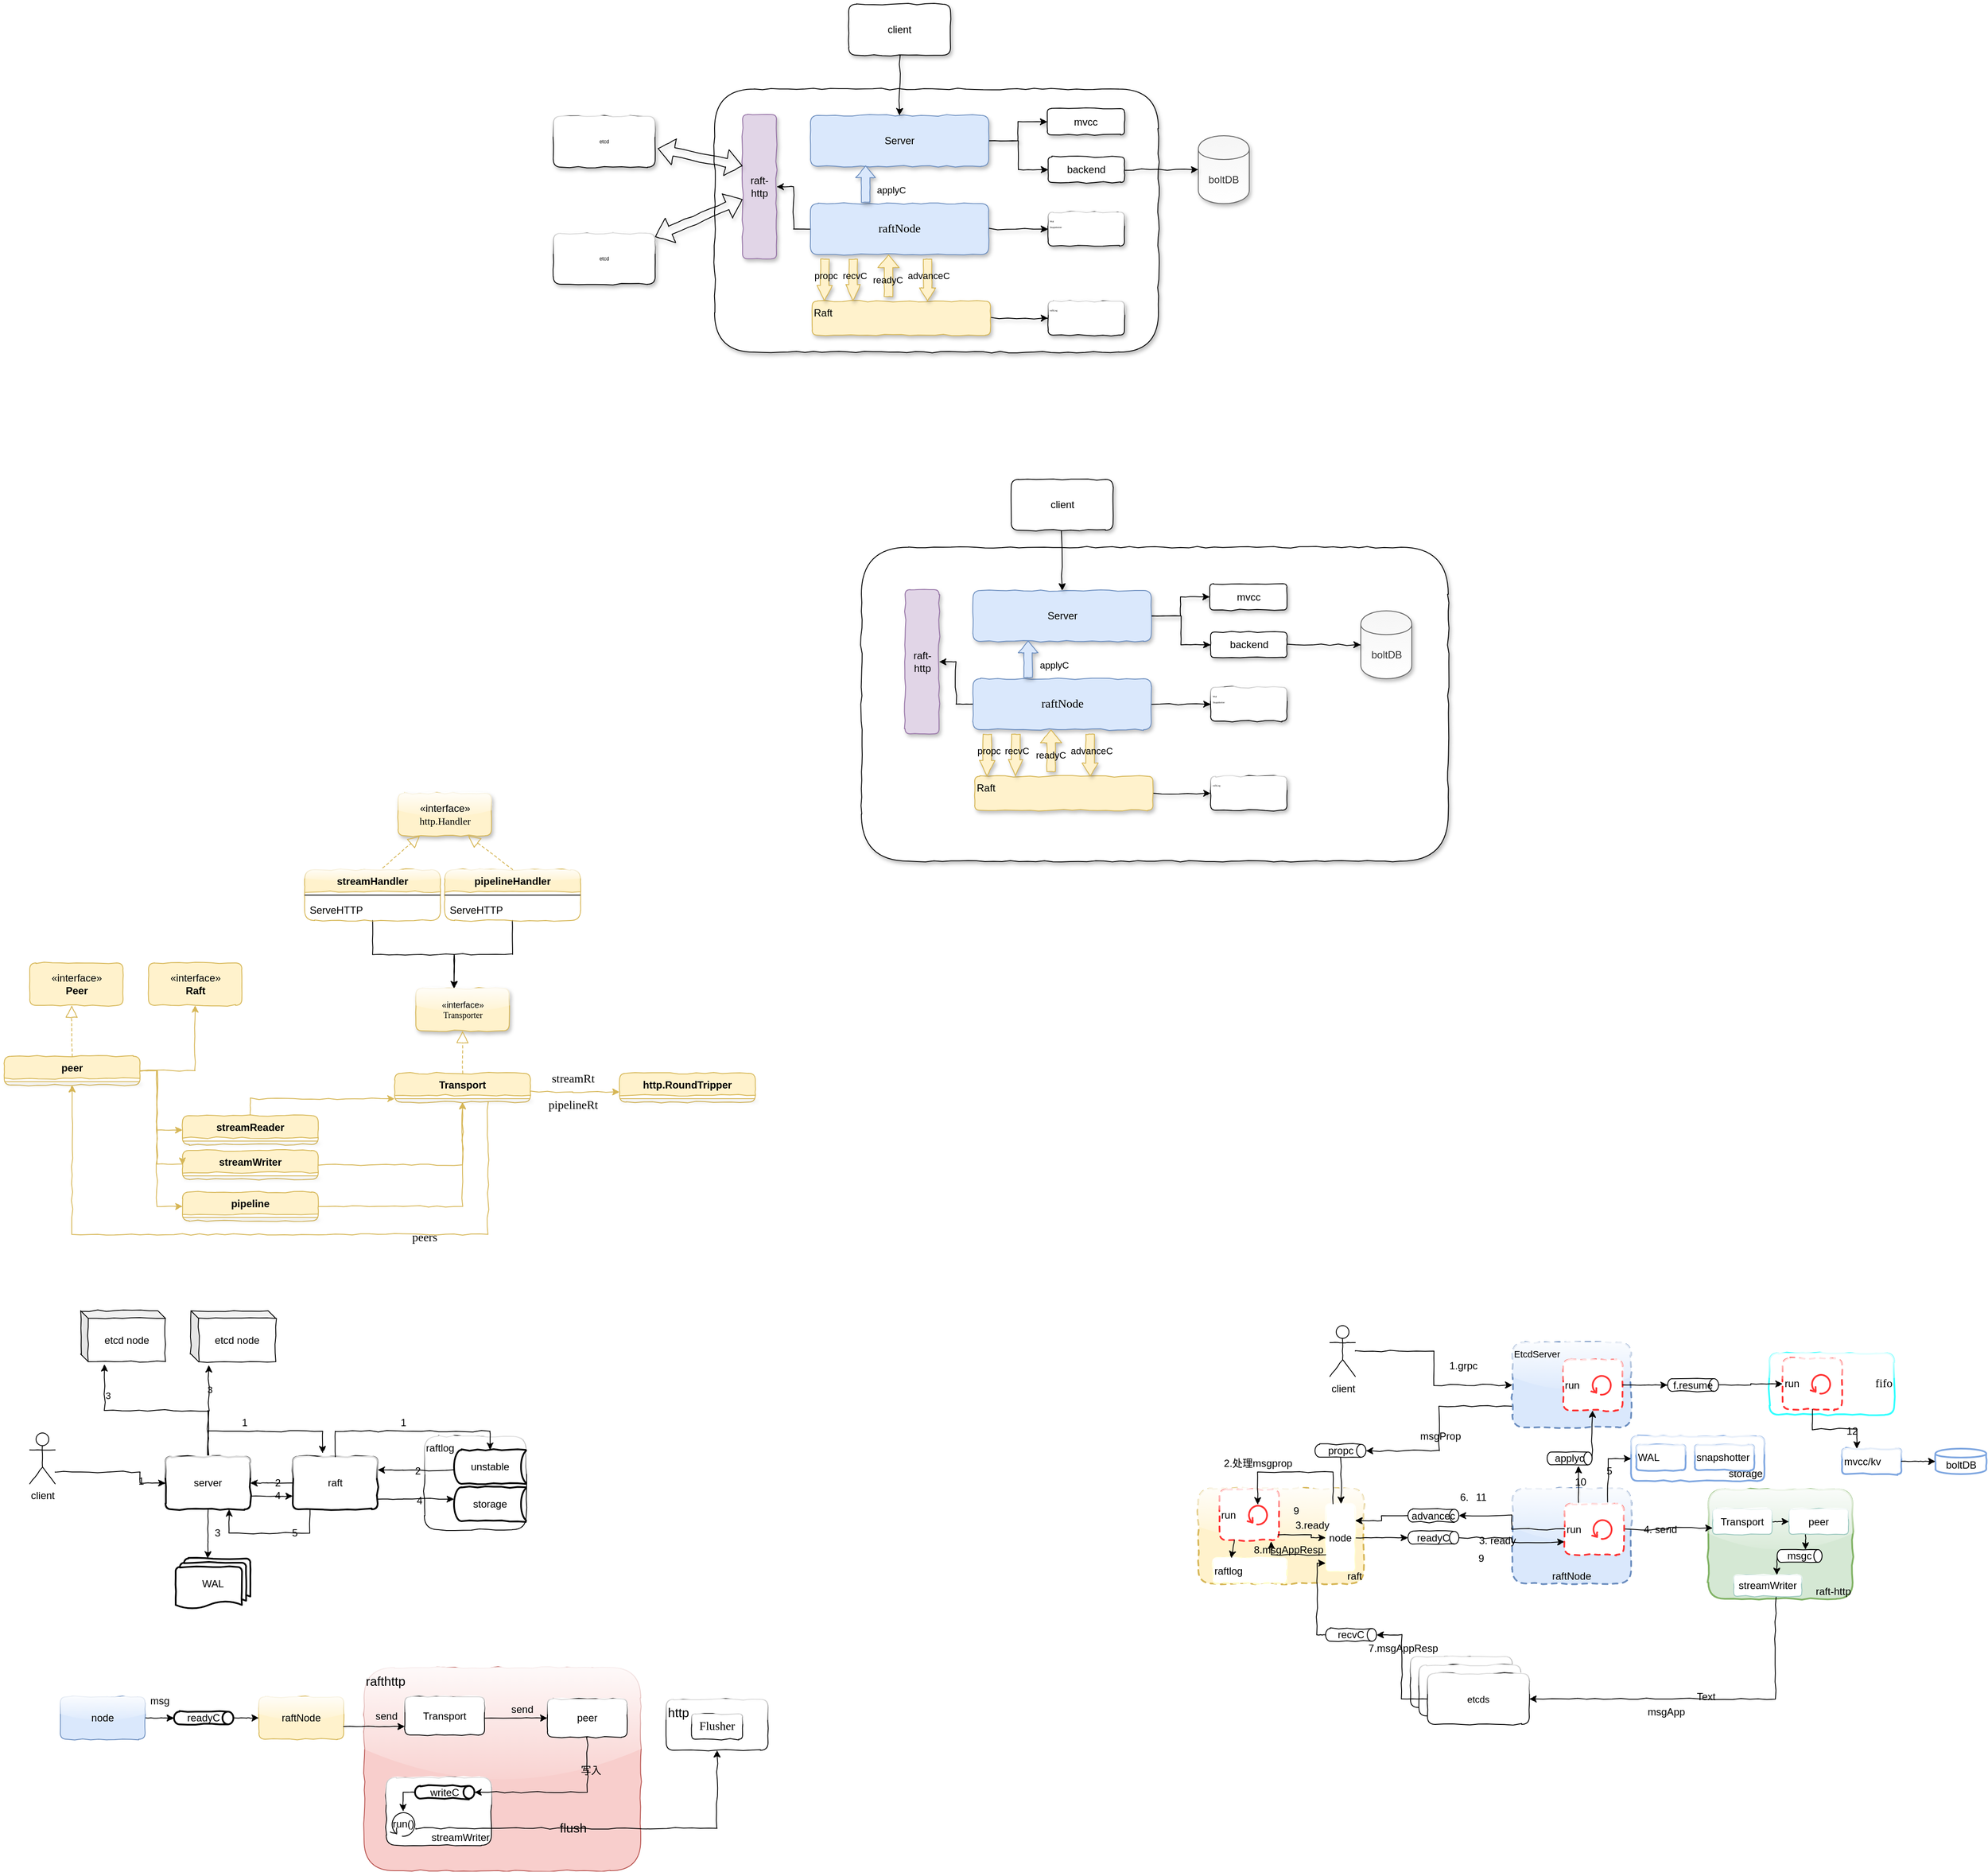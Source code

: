 <mxfile version="12.9.14" type="device"><diagram id="nuAdQrvMMSLAKeMfiYaW" name="第 1 页"><mxGraphModel dx="938" dy="-1796" grid="1" gridSize="10" guides="1" tooltips="1" connect="1" arrows="1" fold="1" page="1" pageScale="1" pageWidth="827" pageHeight="1169" math="0" shadow="0"><root><mxCell id="0"/><mxCell id="1" parent="0"/><mxCell id="jXiOpRuQ-eQBYfgoI23n-250" value="storage" style="rounded=1;whiteSpace=wrap;html=1;shadow=0;glass=1;comic=1;labelBackgroundColor=none;startSize=26;strokeColor=#7EA6E0;strokeWidth=2;gradientColor=#ffffff;fontSize=12;align=right;verticalAlign=bottom;" vertex="1" parent="1"><mxGeometry x="1977" y="4138" width="157" height="52.5" as="geometry"/></mxCell><mxCell id="jXiOpRuQ-eQBYfgoI23n-207" value="raft-http" style="rounded=1;whiteSpace=wrap;html=1;shadow=0;glass=1;comic=1;labelBackgroundColor=none;startSize=26;strokeColor=#82b366;strokeWidth=2;fontSize=12;align=right;verticalAlign=bottom;fillColor=#d5e8d4;" vertex="1" parent="1"><mxGeometry x="2068" y="4200.5" width="170" height="129" as="geometry"/></mxCell><mxCell id="jXiOpRuQ-eQBYfgoI23n-143" value="raft" style="rounded=1;whiteSpace=wrap;html=1;shadow=0;glass=1;comic=1;labelBackgroundColor=none;startSize=26;fontSize=12;align=right;dashed=1;strokeWidth=2;verticalAlign=bottom;fillColor=#fff2cc;strokeColor=#d6b656;" vertex="1" parent="1"><mxGeometry x="1467" y="4199.5" width="195" height="112" as="geometry"/></mxCell><mxCell id="jXiOpRuQ-eQBYfgoI23n-47" style="edgeStyle=orthogonalEdgeStyle;rounded=0;comic=1;orthogonalLoop=1;jettySize=auto;html=1;entryX=0.5;entryY=1;entryDx=0;entryDy=0;shadow=0;startSize=26;fillColor=#fff2cc;strokeColor=#d6b656;labelBackgroundColor=none;" edge="1" parent="1" source="jXiOpRuQ-eQBYfgoI23n-35" target="jXiOpRuQ-eQBYfgoI23n-10"><mxGeometry relative="1" as="geometry"/></mxCell><mxCell id="jXiOpRuQ-eQBYfgoI23n-61" style="edgeStyle=orthogonalEdgeStyle;rounded=0;comic=1;orthogonalLoop=1;jettySize=auto;html=1;entryX=0.409;entryY=0;entryDx=0;entryDy=0;entryPerimeter=0;shadow=0;startSize=26;fontSize=12;labelBackgroundColor=none;" edge="1" parent="1" source="jXiOpRuQ-eQBYfgoI23n-49" target="jXiOpRuQ-eQBYfgoI23n-5"><mxGeometry relative="1" as="geometry"/></mxCell><mxCell id="jXiOpRuQ-eQBYfgoI23n-49" value="streamHandler" style="swimlane;fontStyle=1;align=center;verticalAlign=top;childLayout=stackLayout;horizontal=1;startSize=26;horizontalStack=0;resizeParent=1;resizeParentMax=0;resizeLast=0;collapsible=1;marginBottom=0;rounded=1;shadow=0;glass=1;comic=1;fillColor=#fff2cc;strokeColor=#d6b656;labelBackgroundColor=none;" vertex="1" parent="1"><mxGeometry x="414" y="3470" width="160" height="60" as="geometry"/></mxCell><mxCell id="jXiOpRuQ-eQBYfgoI23n-51" value="" style="line;strokeWidth=1;fillColor=none;align=left;verticalAlign=middle;spacingTop=-1;spacingLeft=3;spacingRight=3;rotatable=0;labelPosition=right;points=[];portConstraint=eastwest;labelBackgroundColor=none;" vertex="1" parent="jXiOpRuQ-eQBYfgoI23n-49"><mxGeometry y="26" width="160" height="8" as="geometry"/></mxCell><mxCell id="jXiOpRuQ-eQBYfgoI23n-52" value="ServeHTTP" style="text;strokeColor=none;fillColor=none;align=left;verticalAlign=top;spacingLeft=4;spacingRight=4;overflow=hidden;rotatable=0;points=[[0,0.5],[1,0.5]];portConstraint=eastwest;labelBackgroundColor=none;" vertex="1" parent="jXiOpRuQ-eQBYfgoI23n-49"><mxGeometry y="34" width="160" height="26" as="geometry"/></mxCell><mxCell id="jXiOpRuQ-eQBYfgoI23n-62" style="edgeStyle=orthogonalEdgeStyle;rounded=0;comic=1;orthogonalLoop=1;jettySize=auto;html=1;shadow=0;startSize=26;fontSize=12;labelBackgroundColor=none;" edge="1" parent="1" source="jXiOpRuQ-eQBYfgoI23n-56"><mxGeometry relative="1" as="geometry"><mxPoint x="590" y="3610" as="targetPoint"/></mxGeometry></mxCell><mxCell id="jXiOpRuQ-eQBYfgoI23n-56" value="pipelineHandler" style="swimlane;fontStyle=1;align=center;verticalAlign=top;childLayout=stackLayout;horizontal=1;startSize=26;horizontalStack=0;resizeParent=1;resizeParentMax=0;resizeLast=0;collapsible=1;marginBottom=0;rounded=1;shadow=0;glass=1;comic=1;fillColor=#fff2cc;strokeColor=#d6b656;labelBackgroundColor=none;" vertex="1" parent="1"><mxGeometry x="579" y="3470" width="160" height="60" as="geometry"/></mxCell><mxCell id="jXiOpRuQ-eQBYfgoI23n-58" value="" style="line;strokeWidth=1;fillColor=none;align=left;verticalAlign=middle;spacingTop=-1;spacingLeft=3;spacingRight=3;rotatable=0;labelPosition=right;points=[];portConstraint=eastwest;labelBackgroundColor=none;" vertex="1" parent="jXiOpRuQ-eQBYfgoI23n-56"><mxGeometry y="26" width="160" height="8" as="geometry"/></mxCell><mxCell id="jXiOpRuQ-eQBYfgoI23n-59" value="ServeHTTP" style="text;strokeColor=none;fillColor=none;align=left;verticalAlign=top;spacingLeft=4;spacingRight=4;overflow=hidden;rotatable=0;points=[[0,0.5],[1,0.5]];portConstraint=eastwest;labelBackgroundColor=none;" vertex="1" parent="jXiOpRuQ-eQBYfgoI23n-56"><mxGeometry y="34" width="160" height="26" as="geometry"/></mxCell><mxCell id="jXiOpRuQ-eQBYfgoI23n-35" value="pipeline" style="swimlane;fontStyle=1;align=center;verticalAlign=top;childLayout=stackLayout;horizontal=1;startSize=26;horizontalStack=0;resizeParent=1;resizeParentMax=0;resizeLast=0;collapsible=1;marginBottom=0;shadow=0;rounded=1;comic=1;fillColor=#fff2cc;strokeColor=#d6b656;labelBackgroundColor=none;" vertex="1" parent="1"><mxGeometry x="270" y="3850" width="160" height="34" as="geometry"/></mxCell><mxCell id="jXiOpRuQ-eQBYfgoI23n-36" value="" style="line;strokeWidth=1;fillColor=#fff2cc;align=left;verticalAlign=middle;spacingTop=-1;spacingLeft=3;spacingRight=3;rotatable=0;labelPosition=right;points=[];portConstraint=eastwest;shadow=1;strokeColor=#d6b656;labelBackgroundColor=none;" vertex="1" parent="jXiOpRuQ-eQBYfgoI23n-35"><mxGeometry y="26" width="160" height="8" as="geometry"/></mxCell><mxCell id="jXiOpRuQ-eQBYfgoI23n-46" style="edgeStyle=orthogonalEdgeStyle;rounded=0;comic=1;orthogonalLoop=1;jettySize=auto;html=1;entryX=0.5;entryY=1;entryDx=0;entryDy=0;shadow=0;startSize=26;fillColor=#fff2cc;strokeColor=#d6b656;labelBackgroundColor=none;" edge="1" parent="1" source="jXiOpRuQ-eQBYfgoI23n-28" target="jXiOpRuQ-eQBYfgoI23n-10"><mxGeometry relative="1" as="geometry"/></mxCell><mxCell id="jXiOpRuQ-eQBYfgoI23n-28" value="streamWriter" style="swimlane;fontStyle=1;align=center;verticalAlign=top;childLayout=stackLayout;horizontal=1;startSize=26;horizontalStack=0;resizeParent=1;resizeParentMax=0;resizeLast=0;collapsible=1;marginBottom=0;shadow=0;rounded=1;comic=1;fillColor=#fff2cc;strokeColor=#d6b656;labelBackgroundColor=none;" vertex="1" parent="1"><mxGeometry x="270" y="3801" width="160" height="34" as="geometry"/></mxCell><mxCell id="jXiOpRuQ-eQBYfgoI23n-29" value="" style="line;strokeWidth=1;fillColor=#fff2cc;align=left;verticalAlign=middle;spacingTop=-1;spacingLeft=3;spacingRight=3;rotatable=0;labelPosition=right;points=[];portConstraint=eastwest;shadow=1;strokeColor=#d6b656;labelBackgroundColor=none;" vertex="1" parent="jXiOpRuQ-eQBYfgoI23n-28"><mxGeometry y="26" width="160" height="8" as="geometry"/></mxCell><mxCell id="jXiOpRuQ-eQBYfgoI23n-45" style="edgeStyle=orthogonalEdgeStyle;rounded=0;comic=1;orthogonalLoop=1;jettySize=auto;html=1;shadow=0;startSize=26;fillColor=#fff2cc;strokeColor=#d6b656;labelBackgroundColor=none;" edge="1" parent="1" source="jXiOpRuQ-eQBYfgoI23n-37" target="jXiOpRuQ-eQBYfgoI23n-12"><mxGeometry relative="1" as="geometry"/></mxCell><mxCell id="jXiOpRuQ-eQBYfgoI23n-37" value="streamReader" style="swimlane;fontStyle=1;align=center;verticalAlign=top;childLayout=stackLayout;horizontal=1;startSize=26;horizontalStack=0;resizeParent=1;resizeParentMax=0;resizeLast=0;collapsible=1;marginBottom=0;shadow=0;rounded=1;comic=1;fillColor=#fff2cc;strokeColor=#d6b656;labelBackgroundColor=none;" vertex="1" parent="1"><mxGeometry x="270" y="3760" width="160" height="34" as="geometry"/></mxCell><mxCell id="jXiOpRuQ-eQBYfgoI23n-38" value="" style="line;strokeWidth=1;fillColor=#fff2cc;align=left;verticalAlign=middle;spacingTop=-1;spacingLeft=3;spacingRight=3;rotatable=0;labelPosition=right;points=[];portConstraint=eastwest;shadow=1;strokeColor=#d6b656;labelBackgroundColor=none;" vertex="1" parent="jXiOpRuQ-eQBYfgoI23n-37"><mxGeometry y="26" width="160" height="8" as="geometry"/></mxCell><mxCell id="jXiOpRuQ-eQBYfgoI23n-133" style="edgeStyle=elbowEdgeStyle;rounded=0;comic=1;orthogonalLoop=1;jettySize=auto;html=1;shadow=0;labelBackgroundColor=none;startSize=26;fontSize=11;fillColor=#fff2cc;strokeColor=#d6b656;entryX=0.5;entryY=1;entryDx=0;entryDy=0;" edge="1" parent="1" source="jXiOpRuQ-eQBYfgoI23n-10" target="jXiOpRuQ-eQBYfgoI23n-22"><mxGeometry relative="1" as="geometry"><mxPoint x="170" y="3750" as="targetPoint"/><Array as="points"><mxPoint x="630" y="3900"/><mxPoint x="180" y="3910"/><mxPoint x="600" y="3860"/><mxPoint x="360" y="3910"/><mxPoint x="320" y="3750"/></Array></mxGeometry></mxCell><mxCell id="jXiOpRuQ-eQBYfgoI23n-134" value="&lt;pre style=&quot;font-family: &amp;quot;droid sans mono&amp;quot; ; font-size: 10.5pt&quot;&gt;peers&lt;/pre&gt;" style="edgeLabel;html=1;align=center;verticalAlign=middle;resizable=0;points=[];fontSize=11;labelBackgroundColor=none;" vertex="1" connectable="0" parent="jXiOpRuQ-eQBYfgoI23n-133"><mxGeometry x="-0.62" y="-75" relative="1" as="geometry"><mxPoint x="-75" y="79" as="offset"/></mxGeometry></mxCell><mxCell id="jXiOpRuQ-eQBYfgoI23n-10" value="Transport" style="swimlane;fontStyle=1;align=center;verticalAlign=top;childLayout=stackLayout;horizontal=1;startSize=26;horizontalStack=0;resizeParent=1;resizeParentMax=0;resizeLast=0;collapsible=1;marginBottom=0;shadow=0;rounded=1;comic=1;fillColor=#fff2cc;strokeColor=#d6b656;labelBackgroundColor=none;" vertex="1" parent="1"><mxGeometry x="520" y="3710" width="160" height="34" as="geometry"/></mxCell><mxCell id="jXiOpRuQ-eQBYfgoI23n-12" value="" style="line;strokeWidth=1;fillColor=#fff2cc;align=left;verticalAlign=middle;spacingTop=-1;spacingLeft=3;spacingRight=3;rotatable=0;labelPosition=right;points=[];portConstraint=eastwest;shadow=1;strokeColor=#d6b656;labelBackgroundColor=none;" vertex="1" parent="jXiOpRuQ-eQBYfgoI23n-10"><mxGeometry y="26" width="160" height="8" as="geometry"/></mxCell><mxCell id="jXiOpRuQ-eQBYfgoI23n-15" value="http.RoundTripper" style="swimlane;fontStyle=1;align=center;verticalAlign=top;childLayout=stackLayout;horizontal=1;startSize=26;horizontalStack=0;resizeParent=1;resizeParentMax=0;resizeLast=0;collapsible=1;marginBottom=0;shadow=0;rounded=1;comic=1;fillColor=#fff2cc;strokeColor=#d6b656;labelBackgroundColor=none;" vertex="1" parent="1"><mxGeometry x="785" y="3710" width="160" height="34" as="geometry"/></mxCell><mxCell id="jXiOpRuQ-eQBYfgoI23n-16" value="" style="line;strokeWidth=1;fillColor=#fff2cc;align=left;verticalAlign=middle;spacingTop=-1;spacingLeft=3;spacingRight=3;rotatable=0;labelPosition=right;points=[];portConstraint=eastwest;shadow=1;strokeColor=#d6b656;labelBackgroundColor=none;" vertex="1" parent="jXiOpRuQ-eQBYfgoI23n-15"><mxGeometry y="26" width="160" height="8" as="geometry"/></mxCell><mxCell id="jXiOpRuQ-eQBYfgoI23n-27" style="edgeStyle=orthogonalEdgeStyle;rounded=0;comic=1;orthogonalLoop=1;jettySize=auto;html=1;entryX=0.5;entryY=1;entryDx=0;entryDy=0;shadow=0;startSize=26;fillColor=#fff2cc;strokeColor=#d6b656;labelBackgroundColor=none;" edge="1" parent="1" source="jXiOpRuQ-eQBYfgoI23n-22" target="jXiOpRuQ-eQBYfgoI23n-26"><mxGeometry relative="1" as="geometry"/></mxCell><mxCell id="jXiOpRuQ-eQBYfgoI23n-30" style="edgeStyle=orthogonalEdgeStyle;rounded=0;comic=1;orthogonalLoop=1;jettySize=auto;html=1;entryX=0;entryY=0.5;entryDx=0;entryDy=0;shadow=0;startSize=26;fillColor=#fff2cc;strokeColor=#d6b656;labelBackgroundColor=none;" edge="1" parent="1" source="jXiOpRuQ-eQBYfgoI23n-22" target="jXiOpRuQ-eQBYfgoI23n-28"><mxGeometry relative="1" as="geometry"><Array as="points"><mxPoint x="240" y="3707"/><mxPoint x="240" y="3817"/></Array></mxGeometry></mxCell><mxCell id="jXiOpRuQ-eQBYfgoI23n-39" style="edgeStyle=orthogonalEdgeStyle;rounded=0;comic=1;orthogonalLoop=1;jettySize=auto;html=1;shadow=0;startSize=26;fillColor=#fff2cc;strokeColor=#d6b656;labelBackgroundColor=none;" edge="1" parent="1" source="jXiOpRuQ-eQBYfgoI23n-22" target="jXiOpRuQ-eQBYfgoI23n-37"><mxGeometry relative="1" as="geometry"><Array as="points"><mxPoint x="240" y="3707"/><mxPoint x="240" y="3777"/></Array></mxGeometry></mxCell><mxCell id="jXiOpRuQ-eQBYfgoI23n-44" style="edgeStyle=orthogonalEdgeStyle;rounded=0;comic=1;orthogonalLoop=1;jettySize=auto;html=1;entryX=0;entryY=0.5;entryDx=0;entryDy=0;shadow=0;startSize=26;fillColor=#fff2cc;strokeColor=#d6b656;labelBackgroundColor=none;" edge="1" parent="1" source="jXiOpRuQ-eQBYfgoI23n-22" target="jXiOpRuQ-eQBYfgoI23n-35"><mxGeometry relative="1" as="geometry"><Array as="points"><mxPoint x="240" y="3707"/><mxPoint x="240" y="3867"/></Array></mxGeometry></mxCell><mxCell id="jXiOpRuQ-eQBYfgoI23n-22" value="peer" style="swimlane;fontStyle=1;align=center;verticalAlign=top;childLayout=stackLayout;horizontal=1;startSize=26;horizontalStack=0;resizeParent=1;resizeParentMax=0;resizeLast=0;collapsible=1;marginBottom=0;shadow=0;rounded=1;comic=1;fillColor=#fff2cc;strokeColor=#d6b656;labelBackgroundColor=none;" vertex="1" parent="1"><mxGeometry x="60" y="3690" width="160" height="34" as="geometry"/></mxCell><mxCell id="jXiOpRuQ-eQBYfgoI23n-23" value="" style="line;strokeWidth=1;fillColor=#fff2cc;align=left;verticalAlign=middle;spacingTop=-1;spacingLeft=3;spacingRight=3;rotatable=0;labelPosition=right;points=[];portConstraint=eastwest;shadow=1;strokeColor=#d6b656;labelBackgroundColor=none;" vertex="1" parent="jXiOpRuQ-eQBYfgoI23n-22"><mxGeometry y="26" width="160" height="8" as="geometry"/></mxCell><mxCell id="jXiOpRuQ-eQBYfgoI23n-18" value="&lt;pre style=&quot;font-family: &amp;quot;droid sans mono&amp;quot; ; font-size: 10.5pt&quot;&gt;streamRt&lt;/pre&gt;&lt;pre style=&quot;font-family: &amp;quot;droid sans mono&amp;quot; ; font-size: 10.5pt&quot;&gt;pipelineRt&lt;/pre&gt;" style="edgeStyle=orthogonalEdgeStyle;rounded=0;comic=1;orthogonalLoop=1;jettySize=auto;html=1;entryX=0;entryY=0.5;entryDx=0;entryDy=0;shadow=0;startSize=26;fillColor=#fff2cc;strokeColor=#d6b656;labelBackgroundColor=none;" edge="1" parent="1"><mxGeometry x="-0.048" relative="1" as="geometry"><mxPoint x="680" y="3732" as="sourcePoint"/><mxPoint x="785" y="3732" as="targetPoint"/><Array as="points"><mxPoint x="730" y="3732"/><mxPoint x="730" y="3732"/></Array><mxPoint as="offset"/></mxGeometry></mxCell><mxCell id="Ht0gp2bkRt4t53R21yL3-65" value="" style="rounded=1;whiteSpace=wrap;html=1;comic=1;shadow=1;labelBackgroundColor=none;" parent="1" vertex="1"><mxGeometry x="1070" y="3090" width="691.5" height="370" as="geometry"/></mxCell><mxCell id="Ht0gp2bkRt4t53R21yL3-1" value="" style="rounded=1;whiteSpace=wrap;html=1;comic=1;shadow=1;labelBackgroundColor=none;" parent="1" vertex="1"><mxGeometry x="897" y="2550" width="523" height="310" as="geometry"/></mxCell><mxCell id="Ht0gp2bkRt4t53R21yL3-2" value="boltDB" style="shape=cylinder;whiteSpace=wrap;html=1;boundedLbl=1;backgroundOutline=1;shadow=1;fillColor=#f5f5f5;strokeColor=#666666;fontColor=#333333;gradientColor=#ffffff;labelBackgroundColor=none;" parent="1" vertex="1"><mxGeometry x="1467" y="2605" width="60" height="80" as="geometry"/></mxCell><mxCell id="Ht0gp2bkRt4t53R21yL3-3" value="" style="edgeStyle=orthogonalEdgeStyle;rounded=0;comic=1;orthogonalLoop=1;jettySize=auto;html=1;shadow=1;labelBackgroundColor=none;" parent="1" source="Ht0gp2bkRt4t53R21yL3-9" target="Ht0gp2bkRt4t53R21yL3-11" edge="1"><mxGeometry relative="1" as="geometry"/></mxCell><mxCell id="Ht0gp2bkRt4t53R21yL3-4" style="edgeStyle=orthogonalEdgeStyle;rounded=0;comic=1;orthogonalLoop=1;jettySize=auto;html=1;shadow=1;fontSize=6;labelBackgroundColor=none;" parent="1" source="Ht0gp2bkRt4t53R21yL3-7" target="Ht0gp2bkRt4t53R21yL3-16" edge="1"><mxGeometry relative="1" as="geometry"/></mxCell><mxCell id="Ht0gp2bkRt4t53R21yL3-5" style="edgeStyle=orthogonalEdgeStyle;rounded=0;comic=1;orthogonalLoop=1;jettySize=auto;html=1;shadow=1;fontSize=6;labelBackgroundColor=none;" parent="1" source="Ht0gp2bkRt4t53R21yL3-7" target="Ht0gp2bkRt4t53R21yL3-19" edge="1"><mxGeometry relative="1" as="geometry"/></mxCell><mxCell id="Ht0gp2bkRt4t53R21yL3-7" value="Server" style="rounded=1;whiteSpace=wrap;html=1;fillColor=#dae8fc;strokeColor=#6c8ebf;comic=1;shadow=1;labelBackgroundColor=none;" parent="1" vertex="1"><mxGeometry x="1010" y="2581" width="210" height="60" as="geometry"/></mxCell><mxCell id="Ht0gp2bkRt4t53R21yL3-8" style="edgeStyle=orthogonalEdgeStyle;rounded=0;comic=1;orthogonalLoop=1;jettySize=auto;html=1;entryX=0;entryY=0.5;entryDx=0;entryDy=0;shadow=1;fontSize=3;labelBackgroundColor=none;" parent="1" source="Ht0gp2bkRt4t53R21yL3-9" target="Ht0gp2bkRt4t53R21yL3-17" edge="1"><mxGeometry relative="1" as="geometry"/></mxCell><mxCell id="Ht0gp2bkRt4t53R21yL3-9" value="&lt;pre style=&quot;font-family: &amp;quot;droid sans mono&amp;quot; ; font-size: 10.5pt&quot;&gt;&lt;span&gt;raftNode&lt;/span&gt;&lt;/pre&gt;" style="rounded=1;whiteSpace=wrap;html=1;fillColor=#dae8fc;strokeColor=#6c8ebf;comic=1;shadow=1;labelBackgroundColor=none;" parent="1" vertex="1"><mxGeometry x="1010" y="2685" width="210" height="60" as="geometry"/></mxCell><mxCell id="Ht0gp2bkRt4t53R21yL3-37" style="edgeStyle=orthogonalEdgeStyle;rounded=0;comic=1;orthogonalLoop=1;jettySize=auto;html=1;shadow=1;gradientColor=#ffffff;labelBackgroundColor=none;" parent="1" source="Ht0gp2bkRt4t53R21yL3-10" target="Ht0gp2bkRt4t53R21yL3-36" edge="1"><mxGeometry relative="1" as="geometry"/></mxCell><mxCell id="Ht0gp2bkRt4t53R21yL3-10" value="Raft" style="rounded=1;whiteSpace=wrap;html=1;fillColor=#fff2cc;strokeColor=#d6b656;comic=1;shadow=1;align=left;verticalAlign=top;labelBackgroundColor=none;" parent="1" vertex="1"><mxGeometry x="1012" y="2800" width="210" height="40" as="geometry"/></mxCell><mxCell id="Ht0gp2bkRt4t53R21yL3-11" value="raft-http" style="rounded=1;whiteSpace=wrap;html=1;fillColor=#e1d5e7;strokeColor=#9673a6;comic=1;shadow=1;labelBackgroundColor=none;" parent="1" vertex="1"><mxGeometry x="930" y="2580" width="40" height="170" as="geometry"/></mxCell><mxCell id="Ht0gp2bkRt4t53R21yL3-12" value="" style="shape=flexArrow;endArrow=classic;html=1;shadow=1;comic=1;fillColor=#fff2cc;strokeColor=#d6b656;endWidth=7;endSize=5.69;labelBackgroundColor=none;" parent="1" edge="1"><mxGeometry width="50" height="50" relative="1" as="geometry"><mxPoint x="1027" y="2750" as="sourcePoint"/><mxPoint x="1026.5" y="2800" as="targetPoint"/></mxGeometry></mxCell><mxCell id="Ht0gp2bkRt4t53R21yL3-13" value="propc" style="edgeLabel;html=1;align=center;verticalAlign=middle;resizable=0;points=[];labelBackgroundColor=none;" parent="Ht0gp2bkRt4t53R21yL3-12" vertex="1" connectable="0"><mxGeometry x="-0.2" y="1" relative="1" as="geometry"><mxPoint as="offset"/></mxGeometry></mxCell><mxCell id="Ht0gp2bkRt4t53R21yL3-14" value="&lt;pre style=&quot;font-family: &amp;quot;droid sans mono&amp;quot; ; font-size: 10.5pt&quot;&gt;&lt;br&gt;&lt;/pre&gt;" style="shape=flexArrow;endArrow=classic;html=1;shadow=1;comic=1;fillColor=#fff2cc;strokeColor=#d6b656;endWidth=14;endSize=4.67;labelBackgroundColor=none;" parent="1" edge="1"><mxGeometry x="-1" y="-215" width="50" height="50" relative="1" as="geometry"><mxPoint x="1102" y="2795" as="sourcePoint"/><mxPoint x="1102" y="2745" as="targetPoint"/><mxPoint x="-54" y="143" as="offset"/></mxGeometry></mxCell><mxCell id="Ht0gp2bkRt4t53R21yL3-15" value="readyC" style="edgeLabel;html=1;align=center;verticalAlign=middle;resizable=0;points=[];labelBackgroundColor=none;" parent="Ht0gp2bkRt4t53R21yL3-14" vertex="1" connectable="0"><mxGeometry x="-0.2" y="1" relative="1" as="geometry"><mxPoint as="offset"/></mxGeometry></mxCell><mxCell id="Ht0gp2bkRt4t53R21yL3-16" value="mvcc" style="rounded=1;whiteSpace=wrap;html=1;shadow=1;comic=1;gradientColor=#ffffff;align=center;verticalAlign=middle;labelBackgroundColor=none;" parent="1" vertex="1"><mxGeometry x="1289" y="2573" width="91" height="31" as="geometry"/></mxCell><mxCell id="Ht0gp2bkRt4t53R21yL3-17" value="&lt;pre style=&quot;font-family: &amp;quot;droid sans mono&amp;quot; ; font-size: 3px&quot;&gt;Wal&lt;/pre&gt;&lt;pre style=&quot;font-family: &amp;quot;droid sans mono&amp;quot; ; font-size: 3px&quot;&gt;Snapshotter&lt;/pre&gt;&lt;pre style=&quot;font-family: &amp;quot;droid sans mono&amp;quot; ; font-size: 3px&quot;&gt;&lt;br style=&quot;font-size: 3px&quot;&gt;&lt;/pre&gt;" style="rounded=1;whiteSpace=wrap;html=1;shadow=1;comic=1;gradientColor=#ffffff;glass=1;align=left;verticalAlign=top;fontSize=3;labelBackgroundColor=none;" parent="1" vertex="1"><mxGeometry x="1290" y="2695" width="90" height="40" as="geometry"/></mxCell><mxCell id="Ht0gp2bkRt4t53R21yL3-18" style="edgeStyle=orthogonalEdgeStyle;rounded=0;comic=1;orthogonalLoop=1;jettySize=auto;html=1;shadow=1;labelBackgroundColor=none;" parent="1" source="Ht0gp2bkRt4t53R21yL3-19" target="Ht0gp2bkRt4t53R21yL3-2" edge="1"><mxGeometry relative="1" as="geometry"><mxPoint x="1600" y="2685" as="targetPoint"/></mxGeometry></mxCell><mxCell id="Ht0gp2bkRt4t53R21yL3-19" value="backend" style="rounded=1;whiteSpace=wrap;html=1;shadow=1;comic=1;gradientColor=#ffffff;labelBackgroundColor=none;" parent="1" vertex="1"><mxGeometry x="1290" y="2630" width="90" height="30" as="geometry"/></mxCell><mxCell id="Ht0gp2bkRt4t53R21yL3-20" value="etcd" style="rounded=1;whiteSpace=wrap;html=1;shadow=1;glass=1;comic=1;gradientColor=#ffffff;fontSize=6;align=center;labelBackgroundColor=none;" parent="1" vertex="1"><mxGeometry x="707" y="2582" width="120" height="60" as="geometry"/></mxCell><mxCell id="Ht0gp2bkRt4t53R21yL3-21" value="&lt;span style=&quot;font-size: 6px;&quot;&gt;etcd&lt;/span&gt;" style="rounded=1;whiteSpace=wrap;html=1;shadow=1;glass=1;comic=1;gradientColor=#ffffff;fontSize=3;align=center;labelBackgroundColor=none;" parent="1" vertex="1"><mxGeometry x="707" y="2720" width="120" height="60" as="geometry"/></mxCell><mxCell id="Ht0gp2bkRt4t53R21yL3-22" value="" style="shape=flexArrow;endArrow=classic;startArrow=classic;html=1;shadow=1;fontSize=6;comic=1;labelBackgroundColor=none;" parent="1" source="Ht0gp2bkRt4t53R21yL3-21" edge="1"><mxGeometry width="50" height="50" relative="1" as="geometry"><mxPoint x="810" y="2700" as="sourcePoint"/><mxPoint x="930" y="2680" as="targetPoint"/><Array as="points"/></mxGeometry></mxCell><mxCell id="Ht0gp2bkRt4t53R21yL3-23" value="" style="shape=flexArrow;endArrow=classic;startArrow=classic;html=1;shadow=1;fontSize=6;comic=1;entryX=0;entryY=0.357;entryDx=0;entryDy=0;entryPerimeter=0;labelBackgroundColor=none;" parent="1" target="Ht0gp2bkRt4t53R21yL3-11" edge="1"><mxGeometry width="50" height="50" relative="1" as="geometry"><mxPoint x="830" y="2620" as="sourcePoint"/><mxPoint x="930" y="2580" as="targetPoint"/><Array as="points"/></mxGeometry></mxCell><mxCell id="Ht0gp2bkRt4t53R21yL3-24" value="" style="shape=flexArrow;endArrow=classic;html=1;shadow=1;comic=1;fillColor=#fff2cc;strokeColor=#d6b656;endWidth=6;endSize=6.03;labelBackgroundColor=none;" parent="1" edge="1"><mxGeometry width="50" height="50" relative="1" as="geometry"><mxPoint x="1060.5" y="2750" as="sourcePoint"/><mxPoint x="1060" y="2800" as="targetPoint"/></mxGeometry></mxCell><mxCell id="Ht0gp2bkRt4t53R21yL3-25" value="recvC" style="edgeLabel;html=1;align=center;verticalAlign=middle;resizable=0;points=[];labelBackgroundColor=none;" parent="Ht0gp2bkRt4t53R21yL3-24" vertex="1" connectable="0"><mxGeometry x="-0.2" y="1" relative="1" as="geometry"><mxPoint as="offset"/></mxGeometry></mxCell><mxCell id="Ht0gp2bkRt4t53R21yL3-26" value="&lt;pre style=&quot;font-family: &amp;quot;droid sans mono&amp;quot; ; font-size: 10.5pt&quot;&gt;&lt;br&gt;&lt;/pre&gt;" style="shape=flexArrow;endArrow=classic;html=1;shadow=1;comic=1;fillColor=#fff2cc;strokeColor=#d6b656;endWidth=8;endSize=4.67;labelBackgroundColor=none;" parent="1" edge="1"><mxGeometry x="-1" y="-215" width="50" height="50" relative="1" as="geometry"><mxPoint x="1148" y="2750" as="sourcePoint"/><mxPoint x="1148" y="2800" as="targetPoint"/><mxPoint x="-54" y="143" as="offset"/></mxGeometry></mxCell><mxCell id="Ht0gp2bkRt4t53R21yL3-27" value="advanceC" style="edgeLabel;html=1;align=center;verticalAlign=middle;resizable=0;points=[];labelBackgroundColor=none;" parent="Ht0gp2bkRt4t53R21yL3-26" vertex="1" connectable="0"><mxGeometry x="-0.2" y="1" relative="1" as="geometry"><mxPoint as="offset"/></mxGeometry></mxCell><mxCell id="Ht0gp2bkRt4t53R21yL3-30" style="edgeStyle=orthogonalEdgeStyle;rounded=0;orthogonalLoop=1;jettySize=auto;html=1;entryX=0.5;entryY=0;entryDx=0;entryDy=0;gradientColor=#ffffff;comic=1;shadow=1;labelBackgroundColor=none;" parent="1" source="Ht0gp2bkRt4t53R21yL3-29" target="Ht0gp2bkRt4t53R21yL3-7" edge="1"><mxGeometry relative="1" as="geometry"/></mxCell><mxCell id="Ht0gp2bkRt4t53R21yL3-29" value="client" style="rounded=1;whiteSpace=wrap;html=1;comic=1;shadow=1;labelBackgroundColor=none;" parent="1" vertex="1"><mxGeometry x="1055" y="2450" width="120" height="60" as="geometry"/></mxCell><mxCell id="Ht0gp2bkRt4t53R21yL3-34" value="" style="shape=flexArrow;endArrow=classic;html=1;shadow=1;comic=1;fillColor=#dae8fc;strokeColor=#6c8ebf;endWidth=12;endSize=4.33;labelBackgroundColor=none;" parent="1" edge="1"><mxGeometry width="50" height="50" relative="1" as="geometry"><mxPoint x="1075" y="2684" as="sourcePoint"/><mxPoint x="1075" y="2640" as="targetPoint"/></mxGeometry></mxCell><mxCell id="Ht0gp2bkRt4t53R21yL3-35" value="applyC" style="edgeLabel;html=1;align=center;verticalAlign=middle;resizable=0;points=[];labelBackgroundColor=none;" parent="Ht0gp2bkRt4t53R21yL3-34" vertex="1" connectable="0"><mxGeometry x="-0.2" y="1" relative="1" as="geometry"><mxPoint x="31" y="2" as="offset"/></mxGeometry></mxCell><mxCell id="Ht0gp2bkRt4t53R21yL3-36" value="&lt;pre style=&quot;font-family: &amp;quot;droid sans mono&amp;quot; ; font-size: 3px&quot;&gt;raftLog&lt;/pre&gt;" style="rounded=1;whiteSpace=wrap;html=1;shadow=1;comic=1;gradientColor=#ffffff;glass=1;align=left;verticalAlign=top;fontSize=3;labelBackgroundColor=none;" parent="1" vertex="1"><mxGeometry x="1290" y="2800" width="90" height="40" as="geometry"/></mxCell><mxCell id="Ht0gp2bkRt4t53R21yL3-38" value="boltDB" style="shape=cylinder;whiteSpace=wrap;html=1;boundedLbl=1;backgroundOutline=1;shadow=1;fillColor=#f5f5f5;strokeColor=#666666;fontColor=#333333;gradientColor=#ffffff;labelBackgroundColor=none;" parent="1" vertex="1"><mxGeometry x="1658.5" y="3165" width="60" height="80" as="geometry"/></mxCell><mxCell id="Ht0gp2bkRt4t53R21yL3-39" value="" style="edgeStyle=orthogonalEdgeStyle;rounded=0;comic=1;orthogonalLoop=1;jettySize=auto;html=1;shadow=1;labelBackgroundColor=none;" parent="1" source="Ht0gp2bkRt4t53R21yL3-44" target="Ht0gp2bkRt4t53R21yL3-47" edge="1"><mxGeometry relative="1" as="geometry"/></mxCell><mxCell id="Ht0gp2bkRt4t53R21yL3-40" style="edgeStyle=orthogonalEdgeStyle;rounded=0;comic=1;orthogonalLoop=1;jettySize=auto;html=1;shadow=1;fontSize=6;labelBackgroundColor=none;" parent="1" source="Ht0gp2bkRt4t53R21yL3-42" target="Ht0gp2bkRt4t53R21yL3-52" edge="1"><mxGeometry relative="1" as="geometry"/></mxCell><mxCell id="Ht0gp2bkRt4t53R21yL3-41" style="edgeStyle=orthogonalEdgeStyle;rounded=0;comic=1;orthogonalLoop=1;jettySize=auto;html=1;shadow=1;fontSize=6;labelBackgroundColor=none;" parent="1" source="Ht0gp2bkRt4t53R21yL3-42" target="Ht0gp2bkRt4t53R21yL3-55" edge="1"><mxGeometry relative="1" as="geometry"/></mxCell><mxCell id="Ht0gp2bkRt4t53R21yL3-42" value="Server" style="rounded=1;whiteSpace=wrap;html=1;fillColor=#dae8fc;strokeColor=#6c8ebf;comic=1;shadow=1;labelBackgroundColor=none;" parent="1" vertex="1"><mxGeometry x="1201.5" y="3141" width="210" height="60" as="geometry"/></mxCell><mxCell id="Ht0gp2bkRt4t53R21yL3-43" style="edgeStyle=orthogonalEdgeStyle;rounded=0;comic=1;orthogonalLoop=1;jettySize=auto;html=1;entryX=0;entryY=0.5;entryDx=0;entryDy=0;shadow=1;fontSize=3;labelBackgroundColor=none;" parent="1" source="Ht0gp2bkRt4t53R21yL3-44" target="Ht0gp2bkRt4t53R21yL3-53" edge="1"><mxGeometry relative="1" as="geometry"/></mxCell><mxCell id="Ht0gp2bkRt4t53R21yL3-44" value="&lt;pre style=&quot;font-family: &amp;quot;droid sans mono&amp;quot; ; font-size: 10.5pt&quot;&gt;&lt;span&gt;raftNode&lt;/span&gt;&lt;/pre&gt;" style="rounded=1;whiteSpace=wrap;html=1;fillColor=#dae8fc;strokeColor=#6c8ebf;comic=1;shadow=1;labelBackgroundColor=none;" parent="1" vertex="1"><mxGeometry x="1201.5" y="3245" width="210" height="60" as="geometry"/></mxCell><mxCell id="Ht0gp2bkRt4t53R21yL3-45" style="edgeStyle=orthogonalEdgeStyle;rounded=0;comic=1;orthogonalLoop=1;jettySize=auto;html=1;shadow=1;gradientColor=#ffffff;labelBackgroundColor=none;" parent="1" source="Ht0gp2bkRt4t53R21yL3-46" target="Ht0gp2bkRt4t53R21yL3-64" edge="1"><mxGeometry relative="1" as="geometry"/></mxCell><mxCell id="Ht0gp2bkRt4t53R21yL3-46" value="Raft" style="rounded=1;whiteSpace=wrap;html=1;fillColor=#fff2cc;strokeColor=#d6b656;comic=1;shadow=1;align=left;verticalAlign=top;labelBackgroundColor=none;" parent="1" vertex="1"><mxGeometry x="1203.5" y="3360" width="210" height="40" as="geometry"/></mxCell><mxCell id="Ht0gp2bkRt4t53R21yL3-47" value="raft-http" style="rounded=1;whiteSpace=wrap;html=1;fillColor=#e1d5e7;strokeColor=#9673a6;comic=1;shadow=1;labelBackgroundColor=none;" parent="1" vertex="1"><mxGeometry x="1121.5" y="3140" width="40" height="170" as="geometry"/></mxCell><mxCell id="Ht0gp2bkRt4t53R21yL3-48" value="" style="shape=flexArrow;endArrow=classic;html=1;shadow=1;comic=1;fillColor=#fff2cc;strokeColor=#d6b656;endWidth=7;endSize=5.69;labelBackgroundColor=none;" parent="1" edge="1"><mxGeometry width="50" height="50" relative="1" as="geometry"><mxPoint x="1218.5" y="3310" as="sourcePoint"/><mxPoint x="1218" y="3360" as="targetPoint"/></mxGeometry></mxCell><mxCell id="Ht0gp2bkRt4t53R21yL3-49" value="propc" style="edgeLabel;html=1;align=center;verticalAlign=middle;resizable=0;points=[];labelBackgroundColor=none;" parent="Ht0gp2bkRt4t53R21yL3-48" vertex="1" connectable="0"><mxGeometry x="-0.2" y="1" relative="1" as="geometry"><mxPoint as="offset"/></mxGeometry></mxCell><mxCell id="Ht0gp2bkRt4t53R21yL3-50" value="&lt;pre style=&quot;font-family: &amp;quot;droid sans mono&amp;quot; ; font-size: 10.5pt&quot;&gt;&lt;br&gt;&lt;/pre&gt;" style="shape=flexArrow;endArrow=classic;html=1;shadow=1;comic=1;fillColor=#fff2cc;strokeColor=#d6b656;endWidth=14;endSize=4.67;labelBackgroundColor=none;" parent="1" edge="1"><mxGeometry x="-1" y="-215" width="50" height="50" relative="1" as="geometry"><mxPoint x="1293.5" y="3355" as="sourcePoint"/><mxPoint x="1293.5" y="3305" as="targetPoint"/><mxPoint x="-54" y="143" as="offset"/></mxGeometry></mxCell><mxCell id="Ht0gp2bkRt4t53R21yL3-51" value="readyC" style="edgeLabel;html=1;align=center;verticalAlign=middle;resizable=0;points=[];labelBackgroundColor=none;" parent="Ht0gp2bkRt4t53R21yL3-50" vertex="1" connectable="0"><mxGeometry x="-0.2" y="1" relative="1" as="geometry"><mxPoint as="offset"/></mxGeometry></mxCell><mxCell id="Ht0gp2bkRt4t53R21yL3-52" value="mvcc" style="rounded=1;whiteSpace=wrap;html=1;shadow=1;comic=1;gradientColor=#ffffff;align=center;verticalAlign=middle;labelBackgroundColor=none;" parent="1" vertex="1"><mxGeometry x="1480.5" y="3133" width="91" height="31" as="geometry"/></mxCell><mxCell id="Ht0gp2bkRt4t53R21yL3-53" value="&lt;pre style=&quot;font-family: &amp;quot;droid sans mono&amp;quot; ; font-size: 3px&quot;&gt;Wal&lt;/pre&gt;&lt;pre style=&quot;font-family: &amp;quot;droid sans mono&amp;quot; ; font-size: 3px&quot;&gt;Snapshotter&lt;/pre&gt;&lt;pre style=&quot;font-family: &amp;quot;droid sans mono&amp;quot; ; font-size: 3px&quot;&gt;&lt;br style=&quot;font-size: 3px&quot;&gt;&lt;/pre&gt;" style="rounded=1;whiteSpace=wrap;html=1;shadow=1;comic=1;gradientColor=#ffffff;glass=1;align=left;verticalAlign=top;fontSize=3;labelBackgroundColor=none;" parent="1" vertex="1"><mxGeometry x="1481.5" y="3255" width="90" height="40" as="geometry"/></mxCell><mxCell id="Ht0gp2bkRt4t53R21yL3-54" style="edgeStyle=orthogonalEdgeStyle;rounded=0;comic=1;orthogonalLoop=1;jettySize=auto;html=1;shadow=1;labelBackgroundColor=none;" parent="1" source="Ht0gp2bkRt4t53R21yL3-55" target="Ht0gp2bkRt4t53R21yL3-38" edge="1"><mxGeometry relative="1" as="geometry"><mxPoint x="1791.5" y="3245" as="targetPoint"/></mxGeometry></mxCell><mxCell id="Ht0gp2bkRt4t53R21yL3-55" value="backend" style="rounded=1;whiteSpace=wrap;html=1;shadow=1;comic=1;gradientColor=#ffffff;labelBackgroundColor=none;" parent="1" vertex="1"><mxGeometry x="1481.5" y="3190" width="90" height="30" as="geometry"/></mxCell><mxCell id="Ht0gp2bkRt4t53R21yL3-56" value="" style="shape=flexArrow;endArrow=classic;html=1;shadow=1;comic=1;fillColor=#fff2cc;strokeColor=#d6b656;endWidth=6;endSize=6.03;labelBackgroundColor=none;" parent="1" edge="1"><mxGeometry width="50" height="50" relative="1" as="geometry"><mxPoint x="1252" y="3310" as="sourcePoint"/><mxPoint x="1251.5" y="3360" as="targetPoint"/></mxGeometry></mxCell><mxCell id="Ht0gp2bkRt4t53R21yL3-57" value="recvC" style="edgeLabel;html=1;align=center;verticalAlign=middle;resizable=0;points=[];labelBackgroundColor=none;" parent="Ht0gp2bkRt4t53R21yL3-56" vertex="1" connectable="0"><mxGeometry x="-0.2" y="1" relative="1" as="geometry"><mxPoint as="offset"/></mxGeometry></mxCell><mxCell id="Ht0gp2bkRt4t53R21yL3-58" value="&lt;pre style=&quot;font-family: &amp;quot;droid sans mono&amp;quot; ; font-size: 10.5pt&quot;&gt;&lt;br&gt;&lt;/pre&gt;" style="shape=flexArrow;endArrow=classic;html=1;shadow=1;comic=1;fillColor=#fff2cc;strokeColor=#d6b656;endWidth=8;endSize=4.67;labelBackgroundColor=none;" parent="1" edge="1"><mxGeometry x="-1" y="-215" width="50" height="50" relative="1" as="geometry"><mxPoint x="1339.5" y="3310" as="sourcePoint"/><mxPoint x="1339.5" y="3360" as="targetPoint"/><mxPoint x="-54" y="143" as="offset"/></mxGeometry></mxCell><mxCell id="Ht0gp2bkRt4t53R21yL3-59" value="advanceC" style="edgeLabel;html=1;align=center;verticalAlign=middle;resizable=0;points=[];labelBackgroundColor=none;" parent="Ht0gp2bkRt4t53R21yL3-58" vertex="1" connectable="0"><mxGeometry x="-0.2" y="1" relative="1" as="geometry"><mxPoint as="offset"/></mxGeometry></mxCell><mxCell id="Ht0gp2bkRt4t53R21yL3-60" style="edgeStyle=orthogonalEdgeStyle;rounded=0;orthogonalLoop=1;jettySize=auto;html=1;entryX=0.5;entryY=0;entryDx=0;entryDy=0;gradientColor=#ffffff;comic=1;shadow=1;labelBackgroundColor=none;" parent="1" source="Ht0gp2bkRt4t53R21yL3-61" target="Ht0gp2bkRt4t53R21yL3-42" edge="1"><mxGeometry relative="1" as="geometry"/></mxCell><mxCell id="Ht0gp2bkRt4t53R21yL3-61" value="client" style="rounded=1;whiteSpace=wrap;html=1;comic=1;shadow=1;labelBackgroundColor=none;" parent="1" vertex="1"><mxGeometry x="1246.5" y="3010" width="120" height="60" as="geometry"/></mxCell><mxCell id="Ht0gp2bkRt4t53R21yL3-62" value="" style="shape=flexArrow;endArrow=classic;html=1;shadow=1;comic=1;fillColor=#dae8fc;strokeColor=#6c8ebf;endWidth=12;endSize=4.33;labelBackgroundColor=none;" parent="1" edge="1"><mxGeometry width="50" height="50" relative="1" as="geometry"><mxPoint x="1266.5" y="3244" as="sourcePoint"/><mxPoint x="1266.5" y="3200" as="targetPoint"/></mxGeometry></mxCell><mxCell id="Ht0gp2bkRt4t53R21yL3-63" value="applyC" style="edgeLabel;html=1;align=center;verticalAlign=middle;resizable=0;points=[];labelBackgroundColor=none;" parent="Ht0gp2bkRt4t53R21yL3-62" vertex="1" connectable="0"><mxGeometry x="-0.2" y="1" relative="1" as="geometry"><mxPoint x="31" y="2" as="offset"/></mxGeometry></mxCell><mxCell id="Ht0gp2bkRt4t53R21yL3-64" value="&lt;pre style=&quot;font-family: &amp;quot;droid sans mono&amp;quot; ; font-size: 3px&quot;&gt;raftLog&lt;/pre&gt;" style="rounded=1;whiteSpace=wrap;html=1;shadow=1;comic=1;gradientColor=#ffffff;glass=1;align=left;verticalAlign=top;fontSize=3;labelBackgroundColor=none;" parent="1" vertex="1"><mxGeometry x="1481.5" y="3360" width="90" height="40" as="geometry"/></mxCell><mxCell id="jXiOpRuQ-eQBYfgoI23n-5" value="«interface»&lt;br style=&quot;font-size: 10px;&quot;&gt;&lt;span style=&quot;font-family: &amp;quot;droid sans mono&amp;quot;; font-size: 10px;&quot;&gt;Transporter&lt;/span&gt;" style="html=1;shadow=1;comic=1;rounded=1;glass=1;fillColor=#fff2cc;strokeColor=#d6b656;fontSize=10;labelBackgroundColor=none;" vertex="1" parent="1"><mxGeometry x="545" y="3610" width="110" height="50" as="geometry"/></mxCell><mxCell id="jXiOpRuQ-eQBYfgoI23n-14" value="" style="endArrow=block;dashed=1;endFill=0;endSize=12;html=1;exitX=0.5;exitY=0;exitDx=0;exitDy=0;shadow=0;comic=1;fillColor=#fff2cc;strokeColor=#d6b656;labelBackgroundColor=none;" edge="1" parent="1" source="jXiOpRuQ-eQBYfgoI23n-10" target="jXiOpRuQ-eQBYfgoI23n-5"><mxGeometry width="160" relative="1" as="geometry"><mxPoint x="675" y="3620" as="sourcePoint"/><mxPoint x="835" y="3620" as="targetPoint"/></mxGeometry></mxCell><mxCell id="jXiOpRuQ-eQBYfgoI23n-21" value="«interface»&lt;br&gt;&lt;b&gt;Peer&lt;/b&gt;" style="html=1;rounded=1;shadow=0;comic=1;startSize=26;fillColor=#fff2cc;strokeColor=#d6b656;labelBackgroundColor=none;" vertex="1" parent="1"><mxGeometry x="90" y="3580" width="110" height="50" as="geometry"/></mxCell><mxCell id="jXiOpRuQ-eQBYfgoI23n-24" value="" style="endArrow=block;dashed=1;endFill=0;endSize=12;html=1;exitX=0.5;exitY=0;exitDx=0;exitDy=0;shadow=0;comic=1;fillColor=#fff2cc;strokeColor=#d6b656;labelBackgroundColor=none;" edge="1" parent="1" source="jXiOpRuQ-eQBYfgoI23n-22"><mxGeometry width="160" relative="1" as="geometry"><mxPoint x="139.5" y="3680" as="sourcePoint"/><mxPoint x="139.5" y="3630" as="targetPoint"/><Array as="points"><mxPoint x="139.5" y="3660"/></Array></mxGeometry></mxCell><mxCell id="jXiOpRuQ-eQBYfgoI23n-26" value="«interface»&lt;br&gt;&lt;b&gt;Raft&lt;/b&gt;" style="html=1;rounded=1;shadow=0;comic=1;startSize=26;fillColor=#fff2cc;strokeColor=#d6b656;labelBackgroundColor=none;" vertex="1" parent="1"><mxGeometry x="230" y="3580" width="110" height="50" as="geometry"/></mxCell><mxCell id="jXiOpRuQ-eQBYfgoI23n-48" value="«interface»&lt;br style=&quot;font-size: 12px;&quot;&gt;&lt;font face=&quot;droid sans mono&quot; style=&quot;font-size: 12px;&quot;&gt;&lt;span style=&quot;font-size: 12px;&quot;&gt;http.Handler&lt;/span&gt;&lt;/font&gt;" style="html=1;shadow=1;comic=1;rounded=1;glass=1;fillColor=#fff2cc;strokeColor=#d6b656;fontSize=12;labelBackgroundColor=none;" vertex="1" parent="1"><mxGeometry x="524" y="3380" width="110" height="50" as="geometry"/></mxCell><mxCell id="jXiOpRuQ-eQBYfgoI23n-53" value="" style="endArrow=block;dashed=1;endFill=0;endSize=12;html=1;exitX=0.575;exitY=-0.035;exitDx=0;exitDy=0;shadow=0;comic=1;fillColor=#fff2cc;strokeColor=#d6b656;exitPerimeter=0;labelBackgroundColor=none;" edge="1" parent="1" source="jXiOpRuQ-eQBYfgoI23n-49" target="jXiOpRuQ-eQBYfgoI23n-48"><mxGeometry width="160" relative="1" as="geometry"><mxPoint x="504" y="3470" as="sourcePoint"/><mxPoint x="503.5" y="3410" as="targetPoint"/><Array as="points"/></mxGeometry></mxCell><mxCell id="jXiOpRuQ-eQBYfgoI23n-60" value="" style="endArrow=block;dashed=1;endFill=0;endSize=12;html=1;exitX=0.5;exitY=0;exitDx=0;exitDy=0;shadow=0;comic=1;fillColor=#fff2cc;strokeColor=#d6b656;entryX=0.75;entryY=1;entryDx=0;entryDy=0;labelBorderColor=#000000;labelBackgroundColor=none;" edge="1" parent="1" source="jXiOpRuQ-eQBYfgoI23n-56" target="jXiOpRuQ-eQBYfgoI23n-48"><mxGeometry width="160" relative="1" as="geometry"><mxPoint x="516" y="3476.99" as="sourcePoint"/><mxPoint x="513.773" y="3420" as="targetPoint"/><Array as="points"/></mxGeometry></mxCell><mxCell id="jXiOpRuQ-eQBYfgoI23n-63" value="WAL" style="strokeWidth=2;html=1;shape=mxgraph.flowchart.multi-document;whiteSpace=wrap;rounded=1;shadow=0;glass=1;comic=1;labelBackgroundColor=none;startSize=26;gradientColor=#ffffff;fontSize=12;labelBorderColor=none;" vertex="1" parent="1"><mxGeometry x="262" y="4282" width="88" height="60" as="geometry"/></mxCell><mxCell id="jXiOpRuQ-eQBYfgoI23n-75" style="edgeStyle=elbowEdgeStyle;rounded=0;comic=1;orthogonalLoop=1;jettySize=auto;html=1;entryX=0.35;entryY=-0.065;entryDx=0;entryDy=0;shadow=0;labelBackgroundColor=none;startSize=26;fontSize=12;exitX=0.5;exitY=0;exitDx=0;exitDy=0;entryPerimeter=0;labelBorderColor=none;" edge="1" parent="1" source="jXiOpRuQ-eQBYfgoI23n-64" target="jXiOpRuQ-eQBYfgoI23n-65"><mxGeometry relative="1" as="geometry"><Array as="points"><mxPoint x="368" y="4132"/></Array></mxGeometry></mxCell><mxCell id="jXiOpRuQ-eQBYfgoI23n-77" value="1" style="edgeLabel;html=1;align=center;verticalAlign=middle;resizable=0;points=[];fontSize=12;labelBorderColor=none;labelBackgroundColor=none;" vertex="1" connectable="0" parent="jXiOpRuQ-eQBYfgoI23n-75"><mxGeometry x="-0.24" y="-2" relative="1" as="geometry"><mxPoint y="-12" as="offset"/></mxGeometry></mxCell><mxCell id="jXiOpRuQ-eQBYfgoI23n-90" value="" style="edgeStyle=elbowEdgeStyle;rounded=0;comic=1;orthogonalLoop=1;jettySize=auto;html=1;shadow=0;labelBackgroundColor=none;startSize=26;fontSize=12;elbow=vertical;labelBorderColor=none;" edge="1" parent="1" source="jXiOpRuQ-eQBYfgoI23n-64" target="jXiOpRuQ-eQBYfgoI23n-63"><mxGeometry relative="1" as="geometry"><Array as="points"><mxPoint x="300" y="4262"/></Array></mxGeometry></mxCell><mxCell id="jXiOpRuQ-eQBYfgoI23n-91" value="3" style="edgeLabel;html=1;align=center;verticalAlign=middle;resizable=0;points=[];fontSize=12;labelBorderColor=none;labelBackgroundColor=none;" vertex="1" connectable="0" parent="jXiOpRuQ-eQBYfgoI23n-90"><mxGeometry x="-0.031" y="11" relative="1" as="geometry"><mxPoint as="offset"/></mxGeometry></mxCell><mxCell id="jXiOpRuQ-eQBYfgoI23n-92" style="edgeStyle=elbowEdgeStyle;rounded=0;comic=1;orthogonalLoop=1;jettySize=auto;html=1;shadow=0;labelBackgroundColor=none;startSize=26;fontSize=12;exitX=1;exitY=0.75;exitDx=0;exitDy=0;entryX=0;entryY=0.75;entryDx=0;entryDy=0;labelBorderColor=none;" edge="1" parent="1" source="jXiOpRuQ-eQBYfgoI23n-64" target="jXiOpRuQ-eQBYfgoI23n-65"><mxGeometry relative="1" as="geometry"><mxPoint x="440" y="4342" as="targetPoint"/><Array as="points"><mxPoint x="380" y="4212"/><mxPoint x="380" y="4212"/><mxPoint x="400" y="4242"/><mxPoint x="390" y="4312"/><mxPoint x="325" y="4242"/></Array></mxGeometry></mxCell><mxCell id="jXiOpRuQ-eQBYfgoI23n-95" value="4" style="edgeLabel;html=1;align=center;verticalAlign=middle;resizable=0;points=[];fontSize=12;labelBorderColor=none;labelBackgroundColor=none;" vertex="1" connectable="0" parent="jXiOpRuQ-eQBYfgoI23n-92"><mxGeometry x="0.267" y="1" relative="1" as="geometry"><mxPoint as="offset"/></mxGeometry></mxCell><mxCell id="jXiOpRuQ-eQBYfgoI23n-129" style="edgeStyle=elbowEdgeStyle;rounded=0;comic=1;orthogonalLoop=1;jettySize=auto;html=1;entryX=0.28;entryY=1.05;entryDx=0;entryDy=0;entryPerimeter=0;shadow=0;labelBackgroundColor=none;startSize=26;fontSize=11;" edge="1" parent="1" source="jXiOpRuQ-eQBYfgoI23n-64" target="jXiOpRuQ-eQBYfgoI23n-70"><mxGeometry relative="1" as="geometry"/></mxCell><mxCell id="jXiOpRuQ-eQBYfgoI23n-132" value="3" style="edgeLabel;html=1;align=center;verticalAlign=middle;resizable=0;points=[];fontSize=11;labelBackgroundColor=none;" vertex="1" connectable="0" parent="jXiOpRuQ-eQBYfgoI23n-129"><mxGeometry x="0.68" y="-4" relative="1" as="geometry"><mxPoint as="offset"/></mxGeometry></mxCell><mxCell id="jXiOpRuQ-eQBYfgoI23n-130" style="edgeStyle=elbowEdgeStyle;rounded=0;comic=1;orthogonalLoop=1;jettySize=auto;html=1;entryX=0.21;entryY=1.067;entryDx=0;entryDy=0;entryPerimeter=0;shadow=0;labelBackgroundColor=none;startSize=26;fontSize=11;" edge="1" parent="1" source="jXiOpRuQ-eQBYfgoI23n-64" target="jXiOpRuQ-eQBYfgoI23n-72"><mxGeometry relative="1" as="geometry"/></mxCell><mxCell id="jXiOpRuQ-eQBYfgoI23n-131" value="3" style="edgeLabel;html=1;align=center;verticalAlign=middle;resizable=0;points=[];fontSize=11;labelBackgroundColor=none;" vertex="1" connectable="0" parent="jXiOpRuQ-eQBYfgoI23n-130"><mxGeometry x="0.463" y="-1" relative="1" as="geometry"><mxPoint as="offset"/></mxGeometry></mxCell><mxCell id="jXiOpRuQ-eQBYfgoI23n-64" value="server" style="rounded=1;whiteSpace=wrap;html=1;absoluteArcSize=1;arcSize=14;strokeWidth=2;shadow=0;glass=1;comic=1;labelBackgroundColor=none;startSize=26;gradientColor=#ffffff;fontSize=12;labelBorderColor=none;" vertex="1" parent="1"><mxGeometry x="250" y="4162" width="100" height="62" as="geometry"/></mxCell><mxCell id="jXiOpRuQ-eQBYfgoI23n-87" style="edgeStyle=elbowEdgeStyle;rounded=0;comic=1;orthogonalLoop=1;jettySize=auto;html=1;entryX=1;entryY=0.5;entryDx=0;entryDy=0;shadow=0;labelBackgroundColor=none;startSize=26;fontSize=12;exitX=0;exitY=0.5;exitDx=0;exitDy=0;labelBorderColor=none;" edge="1" parent="1" source="jXiOpRuQ-eQBYfgoI23n-65" target="jXiOpRuQ-eQBYfgoI23n-64"><mxGeometry relative="1" as="geometry"><Array as="points"><mxPoint x="370" y="4193"/><mxPoint x="360" y="4242"/><mxPoint x="400" y="4242"/></Array></mxGeometry></mxCell><mxCell id="jXiOpRuQ-eQBYfgoI23n-89" value="2" style="edgeLabel;html=1;align=center;verticalAlign=middle;resizable=0;points=[];fontSize=12;labelBorderColor=none;labelBackgroundColor=none;" vertex="1" connectable="0" parent="jXiOpRuQ-eQBYfgoI23n-87"><mxGeometry x="-0.269" relative="1" as="geometry"><mxPoint as="offset"/></mxGeometry></mxCell><mxCell id="jXiOpRuQ-eQBYfgoI23n-97" style="edgeStyle=elbowEdgeStyle;rounded=0;comic=1;orthogonalLoop=1;jettySize=auto;html=1;shadow=0;labelBackgroundColor=none;startSize=26;fontSize=12;entryX=0.75;entryY=1;entryDx=0;entryDy=0;labelBorderColor=none;" edge="1" parent="1" source="jXiOpRuQ-eQBYfgoI23n-65" target="jXiOpRuQ-eQBYfgoI23n-64"><mxGeometry relative="1" as="geometry"><mxPoint x="430" y="4372" as="targetPoint"/><Array as="points"><mxPoint x="420" y="4252"/><mxPoint x="480" y="4332"/></Array></mxGeometry></mxCell><mxCell id="jXiOpRuQ-eQBYfgoI23n-98" value="5" style="edgeLabel;html=1;align=center;verticalAlign=middle;resizable=0;points=[];fontSize=12;labelBorderColor=none;labelBackgroundColor=none;" vertex="1" connectable="0" parent="jXiOpRuQ-eQBYfgoI23n-97"><mxGeometry x="-0.629" y="-18" relative="1" as="geometry"><mxPoint x="-18" y="18" as="offset"/></mxGeometry></mxCell><mxCell id="jXiOpRuQ-eQBYfgoI23n-65" value="raft" style="rounded=1;whiteSpace=wrap;html=1;absoluteArcSize=1;arcSize=14;strokeWidth=2;shadow=0;glass=1;comic=1;labelBackgroundColor=none;startSize=26;gradientColor=#ffffff;fontSize=12;labelBorderColor=none;" vertex="1" parent="1"><mxGeometry x="400" y="4162" width="100" height="62" as="geometry"/></mxCell><mxCell id="jXiOpRuQ-eQBYfgoI23n-67" value="raftlog" style="rounded=1;whiteSpace=wrap;html=1;shadow=0;glass=1;comic=1;labelBackgroundColor=none;startSize=26;gradientColor=#ffffff;fontSize=12;align=left;verticalAlign=top;labelBorderColor=none;" vertex="1" parent="1"><mxGeometry x="555" y="4138" width="120" height="110" as="geometry"/></mxCell><mxCell id="jXiOpRuQ-eQBYfgoI23n-68" value="storage" style="strokeWidth=2;html=1;shape=mxgraph.flowchart.stored_data;whiteSpace=wrap;rounded=1;shadow=0;glass=1;comic=1;labelBackgroundColor=none;startSize=26;gradientColor=#ffffff;fontSize=12;labelBorderColor=none;" vertex="1" parent="1"><mxGeometry x="590" y="4198" width="85" height="40" as="geometry"/></mxCell><mxCell id="jXiOpRuQ-eQBYfgoI23n-84" style="edgeStyle=elbowEdgeStyle;rounded=0;comic=1;orthogonalLoop=1;jettySize=auto;html=1;entryX=1;entryY=0.25;entryDx=0;entryDy=0;shadow=0;labelBackgroundColor=none;startSize=26;fontSize=12;labelBorderColor=none;" edge="1" parent="1" source="jXiOpRuQ-eQBYfgoI23n-69" target="jXiOpRuQ-eQBYfgoI23n-65"><mxGeometry relative="1" as="geometry"><Array as="points"><mxPoint x="530" y="4178"/><mxPoint x="520" y="4202"/></Array></mxGeometry></mxCell><mxCell id="jXiOpRuQ-eQBYfgoI23n-85" value="2" style="edgeLabel;html=1;align=center;verticalAlign=middle;resizable=0;points=[];fontSize=12;labelBorderColor=none;labelBackgroundColor=none;" vertex="1" connectable="0" parent="jXiOpRuQ-eQBYfgoI23n-84"><mxGeometry x="-0.034" y="1" relative="1" as="geometry"><mxPoint as="offset"/></mxGeometry></mxCell><mxCell id="jXiOpRuQ-eQBYfgoI23n-69" value="unstable" style="strokeWidth=2;html=1;shape=mxgraph.flowchart.stored_data;whiteSpace=wrap;rounded=1;shadow=0;glass=1;comic=1;labelBackgroundColor=none;startSize=26;gradientColor=#ffffff;fontSize=12;labelBorderColor=none;" vertex="1" parent="1"><mxGeometry x="590" y="4154" width="85" height="40" as="geometry"/></mxCell><mxCell id="jXiOpRuQ-eQBYfgoI23n-70" value="etcd node" style="shape=cube;whiteSpace=wrap;html=1;boundedLbl=1;backgroundOutline=1;darkOpacity=0.05;darkOpacity2=0.1;rounded=1;shadow=0;glass=1;comic=1;labelBackgroundColor=none;startSize=26;gradientColor=#ffffff;fontSize=12;size=9;labelBorderColor=none;" vertex="1" parent="1"><mxGeometry x="150" y="3990" width="100" height="60" as="geometry"/></mxCell><mxCell id="jXiOpRuQ-eQBYfgoI23n-72" value="etcd node" style="shape=cube;whiteSpace=wrap;html=1;boundedLbl=1;backgroundOutline=1;darkOpacity=0.05;darkOpacity2=0.1;rounded=1;shadow=0;glass=1;comic=1;labelBackgroundColor=none;startSize=26;gradientColor=#ffffff;fontSize=12;size=9;labelBorderColor=none;" vertex="1" parent="1"><mxGeometry x="280" y="3990" width="100" height="60" as="geometry"/></mxCell><mxCell id="jXiOpRuQ-eQBYfgoI23n-74" style="edgeStyle=elbowEdgeStyle;rounded=0;comic=1;orthogonalLoop=1;jettySize=auto;html=1;shadow=0;labelBackgroundColor=none;startSize=26;fontSize=12;labelBorderColor=none;entryX=0;entryY=0.5;entryDx=0;entryDy=0;" edge="1" parent="1" source="jXiOpRuQ-eQBYfgoI23n-73" target="jXiOpRuQ-eQBYfgoI23n-64"><mxGeometry relative="1" as="geometry"><mxPoint x="260" y="4161" as="targetPoint"/><Array as="points"><mxPoint x="220" y="4180"/><mxPoint x="280" y="4132"/><mxPoint x="270" y="4122"/></Array></mxGeometry></mxCell><mxCell id="jXiOpRuQ-eQBYfgoI23n-76" value="1" style="edgeLabel;html=1;align=center;verticalAlign=middle;resizable=0;points=[];fontSize=12;labelBorderColor=none;labelBackgroundColor=none;" vertex="1" connectable="0" parent="jXiOpRuQ-eQBYfgoI23n-74"><mxGeometry x="0.551" y="1" relative="1" as="geometry"><mxPoint as="offset"/></mxGeometry></mxCell><mxCell id="jXiOpRuQ-eQBYfgoI23n-73" value="client" style="shape=umlActor;verticalLabelPosition=bottom;labelBackgroundColor=none;verticalAlign=top;html=1;outlineConnect=0;rounded=1;shadow=0;glass=1;comic=1;startSize=26;gradientColor=#ffffff;fontSize=12;labelBorderColor=none;" vertex="1" parent="1"><mxGeometry x="90" y="4134" width="30" height="60" as="geometry"/></mxCell><mxCell id="jXiOpRuQ-eQBYfgoI23n-78" value="1" style="edgeStyle=elbowEdgeStyle;rounded=0;comic=1;orthogonalLoop=1;jettySize=auto;html=1;shadow=0;labelBackgroundColor=none;startSize=26;fontSize=12;labelBorderColor=none;" edge="1" parent="1" source="jXiOpRuQ-eQBYfgoI23n-65" target="jXiOpRuQ-eQBYfgoI23n-69"><mxGeometry x="-0.062" y="10" relative="1" as="geometry"><mxPoint x="550" y="4182" as="targetPoint"/><Array as="points"><mxPoint x="510" y="4132"/></Array><mxPoint as="offset"/></mxGeometry></mxCell><mxCell id="jXiOpRuQ-eQBYfgoI23n-93" style="edgeStyle=elbowEdgeStyle;rounded=0;comic=1;orthogonalLoop=1;jettySize=auto;html=1;shadow=0;labelBackgroundColor=none;startSize=26;fontSize=12;labelBorderColor=none;" edge="1" parent="1" source="jXiOpRuQ-eQBYfgoI23n-65" target="jXiOpRuQ-eQBYfgoI23n-68"><mxGeometry relative="1" as="geometry"><Array as="points"><mxPoint x="530" y="4212"/><mxPoint x="520" y="4222"/></Array></mxGeometry></mxCell><mxCell id="jXiOpRuQ-eQBYfgoI23n-94" value="4" style="edgeLabel;html=1;align=center;verticalAlign=middle;resizable=0;points=[];fontSize=12;labelBorderColor=none;labelBackgroundColor=none;" vertex="1" connectable="0" parent="jXiOpRuQ-eQBYfgoI23n-93"><mxGeometry x="0.089" y="-2" relative="1" as="geometry"><mxPoint as="offset"/></mxGeometry></mxCell><mxCell id="jXiOpRuQ-eQBYfgoI23n-103" value="msg" style="edgeStyle=elbowEdgeStyle;rounded=0;comic=1;orthogonalLoop=1;jettySize=auto;html=1;entryX=0;entryY=0.5;entryDx=0;entryDy=0;entryPerimeter=0;shadow=0;labelBackgroundColor=none;startSize=26;fontSize=12;elbow=horizontal;" edge="1" parent="1" source="jXiOpRuQ-eQBYfgoI23n-100" target="jXiOpRuQ-eQBYfgoI23n-101"><mxGeometry y="20" relative="1" as="geometry"><mxPoint as="offset"/></mxGeometry></mxCell><mxCell id="jXiOpRuQ-eQBYfgoI23n-100" value="node" style="rounded=1;whiteSpace=wrap;html=1;shadow=0;glass=1;comic=1;labelBackgroundColor=none;startSize=26;fontSize=12;align=center;verticalAlign=middle;fillColor=#dae8fc;strokeColor=#6c8ebf;" vertex="1" parent="1"><mxGeometry x="126" y="4445" width="100" height="50" as="geometry"/></mxCell><mxCell id="jXiOpRuQ-eQBYfgoI23n-105" style="edgeStyle=elbowEdgeStyle;rounded=0;comic=1;orthogonalLoop=1;jettySize=auto;html=1;entryX=0;entryY=0.5;entryDx=0;entryDy=0;shadow=0;labelBackgroundColor=none;startSize=26;fontSize=12;" edge="1" parent="1" source="jXiOpRuQ-eQBYfgoI23n-101" target="jXiOpRuQ-eQBYfgoI23n-104"><mxGeometry relative="1" as="geometry"/></mxCell><mxCell id="jXiOpRuQ-eQBYfgoI23n-101" value="readyC" style="strokeWidth=2;html=1;shape=mxgraph.flowchart.direct_data;whiteSpace=wrap;rounded=1;shadow=0;glass=1;comic=1;labelBackgroundColor=none;startSize=26;gradientColor=#ffffff;fontSize=12;align=center;" vertex="1" parent="1"><mxGeometry x="260" y="4462.5" width="70" height="15" as="geometry"/></mxCell><mxCell id="jXiOpRuQ-eQBYfgoI23n-104" value="raftNode" style="rounded=1;whiteSpace=wrap;html=1;shadow=0;glass=1;comic=1;labelBackgroundColor=none;startSize=26;fontSize=12;align=center;verticalAlign=middle;fillColor=#fff2cc;strokeColor=#d6b656;" vertex="1" parent="1"><mxGeometry x="360" y="4445" width="100" height="50" as="geometry"/></mxCell><mxCell id="jXiOpRuQ-eQBYfgoI23n-106" value="&lt;font style=&quot;font-size: 15px&quot;&gt;rafthttp&lt;/font&gt;" style="rounded=1;whiteSpace=wrap;html=1;shadow=0;glass=1;comic=1;labelBackgroundColor=none;startSize=26;fontSize=12;align=left;verticalAlign=top;fillColor=#f8cecc;strokeColor=#b85450;" vertex="1" parent="1"><mxGeometry x="484" y="4410.5" width="326" height="239.5" as="geometry"/></mxCell><mxCell id="jXiOpRuQ-eQBYfgoI23n-110" style="edgeStyle=elbowEdgeStyle;rounded=0;comic=1;orthogonalLoop=1;jettySize=auto;html=1;entryX=0;entryY=0.5;entryDx=0;entryDy=0;shadow=0;labelBackgroundColor=none;startSize=26;fontSize=12;elbow=vertical;" edge="1" parent="1" source="jXiOpRuQ-eQBYfgoI23n-107" target="jXiOpRuQ-eQBYfgoI23n-109"><mxGeometry relative="1" as="geometry"/></mxCell><mxCell id="jXiOpRuQ-eQBYfgoI23n-112" value="send" style="edgeLabel;html=1;align=center;verticalAlign=middle;resizable=0;points=[];fontSize=12;labelBackgroundColor=none;" vertex="1" connectable="0" parent="jXiOpRuQ-eQBYfgoI23n-110"><mxGeometry x="1" y="24" relative="1" as="geometry"><mxPoint x="-30" y="14" as="offset"/></mxGeometry></mxCell><mxCell id="jXiOpRuQ-eQBYfgoI23n-107" value="Transport" style="rounded=1;whiteSpace=wrap;html=1;shadow=0;glass=1;comic=1;labelBackgroundColor=none;startSize=26;gradientColor=#ffffff;fontSize=12;align=center;" vertex="1" parent="1"><mxGeometry x="532" y="4445" width="94" height="45" as="geometry"/></mxCell><mxCell id="jXiOpRuQ-eQBYfgoI23n-108" value="send" style="edgeStyle=elbowEdgeStyle;rounded=0;comic=1;orthogonalLoop=1;jettySize=auto;html=1;shadow=0;labelBackgroundColor=none;startSize=26;fontSize=12;elbow=vertical;" edge="1" parent="1" source="jXiOpRuQ-eQBYfgoI23n-104" target="jXiOpRuQ-eQBYfgoI23n-107"><mxGeometry x="0.389" y="13" relative="1" as="geometry"><Array as="points"><mxPoint x="496" y="4480"/></Array><mxPoint y="1" as="offset"/></mxGeometry></mxCell><mxCell id="jXiOpRuQ-eQBYfgoI23n-109" value="peer" style="rounded=1;whiteSpace=wrap;html=1;shadow=0;glass=1;comic=1;labelBackgroundColor=none;startSize=26;gradientColor=#ffffff;fontSize=12;align=center;" vertex="1" parent="1"><mxGeometry x="700" y="4447.5" width="94" height="45" as="geometry"/></mxCell><mxCell id="jXiOpRuQ-eQBYfgoI23n-118" value="streamWriter" style="rounded=1;whiteSpace=wrap;html=1;shadow=0;glass=1;comic=1;labelBackgroundColor=none;startSize=26;gradientColor=#ffffff;fontSize=12;align=right;verticalAlign=bottom;" vertex="1" parent="1"><mxGeometry x="510" y="4540" width="124" height="80" as="geometry"/></mxCell><mxCell id="jXiOpRuQ-eQBYfgoI23n-120" style="edgeStyle=elbowEdgeStyle;rounded=0;comic=1;orthogonalLoop=1;jettySize=auto;html=1;shadow=0;labelBackgroundColor=none;startSize=26;fontSize=12;" edge="1" parent="1" source="jXiOpRuQ-eQBYfgoI23n-114" target="jXiOpRuQ-eQBYfgoI23n-119"><mxGeometry relative="1" as="geometry"><Array as="points"><mxPoint x="530" y="4583"/></Array></mxGeometry></mxCell><mxCell id="jXiOpRuQ-eQBYfgoI23n-114" value="writeC" style="strokeWidth=2;html=1;shape=mxgraph.flowchart.direct_data;whiteSpace=wrap;rounded=1;shadow=0;glass=1;comic=1;labelBackgroundColor=none;startSize=26;gradientColor=#ffffff;fontSize=12;align=center;" vertex="1" parent="1"><mxGeometry x="544" y="4550" width="70" height="15" as="geometry"/></mxCell><mxCell id="jXiOpRuQ-eQBYfgoI23n-116" style="edgeStyle=elbowEdgeStyle;rounded=0;comic=1;orthogonalLoop=1;jettySize=auto;html=1;shadow=0;labelBackgroundColor=none;startSize=26;fontSize=12;" edge="1" parent="1" source="jXiOpRuQ-eQBYfgoI23n-109" target="jXiOpRuQ-eQBYfgoI23n-114"><mxGeometry relative="1" as="geometry"><Array as="points"><mxPoint x="747" y="4500"/></Array></mxGeometry></mxCell><mxCell id="jXiOpRuQ-eQBYfgoI23n-117" value="写入" style="edgeLabel;html=1;align=center;verticalAlign=middle;resizable=0;points=[];fontSize=12;labelBackgroundColor=none;" vertex="1" connectable="0" parent="jXiOpRuQ-eQBYfgoI23n-116"><mxGeometry x="-0.601" y="4" relative="1" as="geometry"><mxPoint as="offset"/></mxGeometry></mxCell><mxCell id="jXiOpRuQ-eQBYfgoI23n-124" style="edgeStyle=elbowEdgeStyle;rounded=0;comic=1;orthogonalLoop=1;jettySize=auto;html=1;entryX=0.5;entryY=1;entryDx=0;entryDy=0;shadow=0;labelBackgroundColor=none;startSize=26;fontSize=15;" edge="1" parent="1" source="jXiOpRuQ-eQBYfgoI23n-119" target="jXiOpRuQ-eQBYfgoI23n-121"><mxGeometry relative="1" as="geometry"><Array as="points"><mxPoint x="900" y="4600"/><mxPoint x="840" y="4600"/><mxPoint x="900" y="4580"/></Array></mxGeometry></mxCell><mxCell id="jXiOpRuQ-eQBYfgoI23n-125" value="flush" style="edgeLabel;html=1;align=center;verticalAlign=middle;resizable=0;points=[];fontSize=15;labelBackgroundColor=none;" vertex="1" connectable="0" parent="jXiOpRuQ-eQBYfgoI23n-124"><mxGeometry x="-0.172" y="1" relative="1" as="geometry"><mxPoint as="offset"/></mxGeometry></mxCell><mxCell id="jXiOpRuQ-eQBYfgoI23n-119" value="run()" style="shape=mxgraph.bpmn.loop;html=1;outlineConnect=0;rounded=1;shadow=0;glass=1;comic=1;labelBackgroundColor=none;startSize=26;gradientColor=#ffffff;fontSize=12;align=center;" vertex="1" parent="1"><mxGeometry x="515" y="4580" width="30" height="30" as="geometry"/></mxCell><mxCell id="jXiOpRuQ-eQBYfgoI23n-121" value="http" style="rounded=1;whiteSpace=wrap;html=1;shadow=0;glass=1;comic=1;labelBackgroundColor=none;startSize=26;gradientColor=#ffffff;fontSize=15;align=left;verticalAlign=top;" vertex="1" parent="1"><mxGeometry x="840" y="4448" width="120" height="60" as="geometry"/></mxCell><mxCell id="jXiOpRuQ-eQBYfgoI23n-123" value="&lt;pre style=&quot;font-family: &amp;quot;droid sans mono&amp;quot; ; font-size: 10.5pt&quot;&gt;&lt;span&gt;Flusher&lt;/span&gt;&lt;/pre&gt;" style="rounded=1;whiteSpace=wrap;html=1;shadow=0;glass=1;comic=1;labelBackgroundColor=none;startSize=26;gradientColor=#ffffff;fontSize=15;align=center;" vertex="1" parent="1"><mxGeometry x="870" y="4465" width="60" height="30" as="geometry"/></mxCell><mxCell id="jXiOpRuQ-eQBYfgoI23n-138" value="" style="group;strokeWidth=1;labelBackgroundColor=none;" vertex="1" connectable="0" parent="1"><mxGeometry x="1717" y="4397.5" width="140" height="80" as="geometry"/></mxCell><mxCell id="jXiOpRuQ-eQBYfgoI23n-135" value="etcds" style="rounded=1;whiteSpace=wrap;html=1;shadow=0;glass=1;comic=1;labelBackgroundColor=none;startSize=26;gradientColor=#ffffff;fontSize=11;align=center;strokeWidth=1;" vertex="1" parent="jXiOpRuQ-eQBYfgoI23n-138"><mxGeometry width="120" height="60" as="geometry"/></mxCell><mxCell id="jXiOpRuQ-eQBYfgoI23n-136" value="etcds" style="rounded=1;whiteSpace=wrap;html=1;shadow=0;glass=1;comic=1;labelBackgroundColor=none;startSize=26;gradientColor=#ffffff;fontSize=11;align=center;strokeWidth=1;" vertex="1" parent="jXiOpRuQ-eQBYfgoI23n-138"><mxGeometry x="10" y="10" width="120" height="60" as="geometry"/></mxCell><mxCell id="jXiOpRuQ-eQBYfgoI23n-137" value="etcds" style="rounded=1;whiteSpace=wrap;html=1;shadow=0;glass=1;comic=1;labelBackgroundColor=none;startSize=26;gradientColor=#ffffff;fontSize=11;align=center;strokeWidth=1;" vertex="1" parent="jXiOpRuQ-eQBYfgoI23n-138"><mxGeometry x="20" y="20" width="120" height="60" as="geometry"/></mxCell><mxCell id="jXiOpRuQ-eQBYfgoI23n-267" style="edgeStyle=elbowEdgeStyle;rounded=0;comic=1;orthogonalLoop=1;jettySize=auto;html=1;entryX=1;entryY=0.5;entryDx=0;entryDy=0;entryPerimeter=0;shadow=0;labelBackgroundColor=none;startSize=26;strokeColor=#000000;fontSize=12;exitX=0;exitY=0.75;exitDx=0;exitDy=0;" edge="1" parent="1" source="jXiOpRuQ-eQBYfgoI23n-139" target="jXiOpRuQ-eQBYfgoI23n-146"><mxGeometry relative="1" as="geometry"/></mxCell><mxCell id="jXiOpRuQ-eQBYfgoI23n-268" value="msgProp" style="edgeLabel;html=1;align=center;verticalAlign=middle;resizable=0;points=[];fontSize=12;labelBackgroundColor=none;" vertex="1" connectable="0" parent="jXiOpRuQ-eQBYfgoI23n-267"><mxGeometry x="0.076" y="1" relative="1" as="geometry"><mxPoint as="offset"/></mxGeometry></mxCell><mxCell id="jXiOpRuQ-eQBYfgoI23n-139" value="EtcdServer" style="rounded=1;whiteSpace=wrap;html=1;shadow=0;glass=1;comic=1;labelBackgroundColor=none;startSize=26;fontSize=11;align=left;strokeWidth=2;verticalAlign=top;fillColor=#dae8fc;strokeColor=#6c8ebf;dashed=1;" vertex="1" parent="1"><mxGeometry x="1837" y="4027.5" width="140" height="100" as="geometry"/></mxCell><mxCell id="jXiOpRuQ-eQBYfgoI23n-140" value="raftNode" style="rounded=1;whiteSpace=wrap;html=1;shadow=0;glass=1;comic=1;labelBackgroundColor=none;startSize=26;fontSize=12;align=center;dashed=1;strokeWidth=2;verticalAlign=bottom;fillColor=#dae8fc;strokeColor=#6c8ebf;" vertex="1" parent="1"><mxGeometry x="1837" y="4199.5" width="140" height="112" as="geometry"/></mxCell><mxCell id="jXiOpRuQ-eQBYfgoI23n-180" style="edgeStyle=elbowEdgeStyle;rounded=0;comic=1;orthogonalLoop=1;jettySize=auto;html=1;entryX=0;entryY=0.75;entryDx=0;entryDy=0;shadow=0;labelBackgroundColor=none;startSize=26;fontSize=12;" edge="1" parent="1" source="jXiOpRuQ-eQBYfgoI23n-141" target="jXiOpRuQ-eQBYfgoI23n-176"><mxGeometry relative="1" as="geometry"/></mxCell><mxCell id="jXiOpRuQ-eQBYfgoI23n-248" value="3. ready" style="edgeLabel;html=1;align=center;verticalAlign=middle;resizable=0;points=[];fontSize=12;labelBackgroundColor=none;" vertex="1" connectable="0" parent="jXiOpRuQ-eQBYfgoI23n-180"><mxGeometry x="-0.004" y="-18" relative="1" as="geometry"><mxPoint y="1" as="offset"/></mxGeometry></mxCell><mxCell id="jXiOpRuQ-eQBYfgoI23n-141" value="readyC" style="strokeWidth=1;html=1;shape=mxgraph.flowchart.direct_data;whiteSpace=wrap;rounded=1;shadow=0;glass=1;comic=1;labelBackgroundColor=none;startSize=26;gradientColor=#ffffff;fontSize=12;align=center;" vertex="1" parent="1"><mxGeometry x="1714" y="4250" width="60" height="15" as="geometry"/></mxCell><mxCell id="jXiOpRuQ-eQBYfgoI23n-160" style="edgeStyle=elbowEdgeStyle;rounded=0;comic=1;orthogonalLoop=1;jettySize=auto;html=1;entryX=0;entryY=0.5;entryDx=0;entryDy=0;entryPerimeter=0;shadow=0;labelBackgroundColor=none;startSize=26;fontSize=12;" edge="1" parent="1" source="jXiOpRuQ-eQBYfgoI23n-144" target="jXiOpRuQ-eQBYfgoI23n-141"><mxGeometry relative="1" as="geometry"/></mxCell><mxCell id="jXiOpRuQ-eQBYfgoI23n-144" value="node" style="rounded=1;whiteSpace=wrap;html=1;shadow=0;glass=1;comic=1;labelBackgroundColor=none;startSize=26;strokeWidth=1;gradientColor=#ffffff;fontSize=12;align=center;strokeColor=#FFFFCC;" vertex="1" parent="1"><mxGeometry x="1617" y="4217.5" width="35" height="80" as="geometry"/></mxCell><mxCell id="jXiOpRuQ-eQBYfgoI23n-155" style="edgeStyle=elbowEdgeStyle;rounded=0;comic=1;orthogonalLoop=1;jettySize=auto;html=1;shadow=0;labelBackgroundColor=none;startSize=26;fontSize=12;exitX=0;exitY=0.5;exitDx=0;exitDy=0;exitPerimeter=0;" edge="1" parent="1" source="jXiOpRuQ-eQBYfgoI23n-146"><mxGeometry relative="1" as="geometry"><mxPoint x="1635" y="4217.5" as="targetPoint"/><Array as="points"><mxPoint x="1635" y="4197.5"/><mxPoint x="1677" y="4197.5"/><mxPoint x="1667" y="4187.5"/><mxPoint x="1647" y="4187.5"/><mxPoint x="1635" y="4167.5"/></Array></mxGeometry></mxCell><mxCell id="jXiOpRuQ-eQBYfgoI23n-146" value="propc" style="strokeWidth=1;html=1;shape=mxgraph.flowchart.direct_data;whiteSpace=wrap;rounded=1;shadow=0;glass=1;comic=1;labelBackgroundColor=none;startSize=26;gradientColor=#ffffff;fontSize=12;align=center;" vertex="1" parent="1"><mxGeometry x="1604.5" y="4147.5" width="60" height="15" as="geometry"/></mxCell><mxCell id="jXiOpRuQ-eQBYfgoI23n-147" value="recvC" style="strokeWidth=1;html=1;shape=mxgraph.flowchart.direct_data;whiteSpace=wrap;rounded=1;shadow=0;glass=1;comic=1;labelBackgroundColor=none;startSize=26;gradientColor=#ffffff;fontSize=12;align=center;" vertex="1" parent="1"><mxGeometry x="1617" y="4364.5" width="60" height="15" as="geometry"/></mxCell><mxCell id="jXiOpRuQ-eQBYfgoI23n-241" style="edgeStyle=elbowEdgeStyle;rounded=0;comic=1;orthogonalLoop=1;jettySize=auto;html=1;entryX=0;entryY=0.5;entryDx=0;entryDy=0;shadow=0;labelBackgroundColor=none;startSize=26;strokeColor=#000000;fontSize=12;" edge="1" parent="1" source="jXiOpRuQ-eQBYfgoI23n-151" target="jXiOpRuQ-eQBYfgoI23n-139"><mxGeometry relative="1" as="geometry"/></mxCell><mxCell id="jXiOpRuQ-eQBYfgoI23n-245" value="1.grpc&lt;br&gt;" style="edgeLabel;html=1;align=center;verticalAlign=middle;resizable=0;points=[];fontSize=12;labelBackgroundColor=none;" vertex="1" connectable="0" parent="jXiOpRuQ-eQBYfgoI23n-241"><mxGeometry x="-0.066" relative="1" as="geometry"><mxPoint x="34" y="5" as="offset"/></mxGeometry></mxCell><mxCell id="jXiOpRuQ-eQBYfgoI23n-151" value="client" style="shape=umlActor;verticalLabelPosition=bottom;labelBackgroundColor=none;verticalAlign=top;html=1;outlineConnect=0;rounded=1;shadow=0;glass=1;comic=1;startSize=26;strokeWidth=1;gradientColor=#ffffff;fontSize=12;align=left;" vertex="1" parent="1"><mxGeometry x="1622" y="4007.5" width="30" height="60" as="geometry"/></mxCell><mxCell id="jXiOpRuQ-eQBYfgoI23n-197" style="edgeStyle=elbowEdgeStyle;rounded=0;comic=1;orthogonalLoop=1;jettySize=auto;html=1;entryX=0;entryY=0.75;entryDx=0;entryDy=0;shadow=0;labelBackgroundColor=none;startSize=26;fontSize=12;" edge="1" parent="1" source="jXiOpRuQ-eQBYfgoI23n-176" target="jXiOpRuQ-eQBYfgoI23n-219"><mxGeometry relative="1" as="geometry"/></mxCell><mxCell id="jXiOpRuQ-eQBYfgoI23n-249" value="4. send" style="edgeLabel;html=1;align=center;verticalAlign=middle;resizable=0;points=[];fontSize=12;labelBackgroundColor=none;" vertex="1" connectable="0" parent="jXiOpRuQ-eQBYfgoI23n-197"><mxGeometry x="-0.217" y="1" relative="1" as="geometry"><mxPoint x="1" y="1" as="offset"/></mxGeometry></mxCell><mxCell id="jXiOpRuQ-eQBYfgoI23n-244" style="edgeStyle=elbowEdgeStyle;rounded=0;comic=1;orthogonalLoop=1;jettySize=auto;html=1;entryX=0.698;entryY=1.1;entryDx=0;entryDy=0;entryPerimeter=0;shadow=0;labelBackgroundColor=none;startSize=26;strokeColor=#000000;fontSize=12;" edge="1" parent="1" source="jXiOpRuQ-eQBYfgoI23n-176" target="jXiOpRuQ-eQBYfgoI23n-229"><mxGeometry relative="1" as="geometry"/></mxCell><mxCell id="jXiOpRuQ-eQBYfgoI23n-286" value="10" style="edgeLabel;html=1;align=center;verticalAlign=middle;resizable=0;points=[];fontSize=12;labelBackgroundColor=none;" vertex="1" connectable="0" parent="jXiOpRuQ-eQBYfgoI23n-244"><mxGeometry x="0.191" y="-2" relative="1" as="geometry"><mxPoint y="1" as="offset"/></mxGeometry></mxCell><mxCell id="jXiOpRuQ-eQBYfgoI23n-252" style="edgeStyle=elbowEdgeStyle;rounded=0;comic=1;orthogonalLoop=1;jettySize=auto;html=1;shadow=0;labelBackgroundColor=none;startSize=26;strokeColor=#000000;fontSize=12;entryX=0;entryY=0.5;entryDx=0;entryDy=0;" edge="1" parent="1" source="jXiOpRuQ-eQBYfgoI23n-176" target="jXiOpRuQ-eQBYfgoI23n-250"><mxGeometry relative="1" as="geometry"><mxPoint x="1950" y="4170" as="targetPoint"/><Array as="points"><mxPoint x="1950" y="4190"/></Array></mxGeometry></mxCell><mxCell id="jXiOpRuQ-eQBYfgoI23n-253" value="5" style="edgeLabel;html=1;align=center;verticalAlign=middle;resizable=0;points=[];fontSize=12;labelBackgroundColor=none;" vertex="1" connectable="0" parent="jXiOpRuQ-eQBYfgoI23n-252"><mxGeometry x="-0.041" y="-1" relative="1" as="geometry"><mxPoint as="offset"/></mxGeometry></mxCell><mxCell id="jXiOpRuQ-eQBYfgoI23n-255" style="edgeStyle=elbowEdgeStyle;rounded=0;comic=1;orthogonalLoop=1;jettySize=auto;html=1;entryX=1;entryY=0.5;entryDx=0;entryDy=0;entryPerimeter=0;shadow=0;labelBackgroundColor=none;startSize=26;strokeColor=#000000;fontSize=12;" edge="1" parent="1" source="jXiOpRuQ-eQBYfgoI23n-176" target="jXiOpRuQ-eQBYfgoI23n-254"><mxGeometry relative="1" as="geometry"/></mxCell><mxCell id="jXiOpRuQ-eQBYfgoI23n-256" value="6." style="edgeLabel;html=1;align=center;verticalAlign=middle;resizable=0;points=[];fontSize=12;labelBackgroundColor=none;" vertex="1" connectable="0" parent="jXiOpRuQ-eQBYfgoI23n-255"><mxGeometry x="0.601" y="2" relative="1" as="geometry"><mxPoint x="-22.5" y="-23.5" as="offset"/></mxGeometry></mxCell><mxCell id="jXiOpRuQ-eQBYfgoI23n-270" value="11" style="edgeLabel;html=1;align=center;verticalAlign=middle;resizable=0;points=[];fontSize=12;labelBackgroundColor=none;" vertex="1" connectable="0" parent="jXiOpRuQ-eQBYfgoI23n-255"><mxGeometry x="0.388" y="1" relative="1" as="geometry"><mxPoint x="-17.5" y="-22.5" as="offset"/></mxGeometry></mxCell><mxCell id="jXiOpRuQ-eQBYfgoI23n-157" style="edgeStyle=elbowEdgeStyle;rounded=0;comic=1;orthogonalLoop=1;jettySize=auto;html=1;shadow=0;labelBackgroundColor=none;startSize=26;fontSize=12;" edge="1" parent="1" source="jXiOpRuQ-eQBYfgoI23n-147" target="jXiOpRuQ-eQBYfgoI23n-144"><mxGeometry relative="1" as="geometry"><Array as="points"><mxPoint x="1607" y="4287.5"/><mxPoint x="1597" y="4237.5"/><mxPoint x="1557" y="4177.5"/><mxPoint x="1547" y="4187.5"/><mxPoint x="1547" y="4164.5"/></Array></mxGeometry></mxCell><mxCell id="jXiOpRuQ-eQBYfgoI23n-228" style="edgeStyle=elbowEdgeStyle;rounded=0;comic=1;orthogonalLoop=1;jettySize=auto;html=1;entryX=0.619;entryY=0;entryDx=0;entryDy=0;entryPerimeter=0;shadow=0;labelBackgroundColor=none;startSize=26;strokeColor=#000000;fontSize=12;" edge="1" parent="1" source="jXiOpRuQ-eQBYfgoI23n-181" target="jXiOpRuQ-eQBYfgoI23n-221"><mxGeometry relative="1" as="geometry"/></mxCell><mxCell id="jXiOpRuQ-eQBYfgoI23n-181" value="msgc" style="strokeWidth=1;html=1;shape=mxgraph.flowchart.direct_data;whiteSpace=wrap;rounded=1;shadow=0;glass=1;comic=1;labelBackgroundColor=none;startSize=26;gradientColor=#ffffff;fontSize=12;align=center;" vertex="1" parent="1"><mxGeometry x="2149" y="4271.5" width="53" height="15" as="geometry"/></mxCell><mxCell id="jXiOpRuQ-eQBYfgoI23n-182" value="WAL" style="rounded=1;whiteSpace=wrap;html=1;shadow=0;glass=1;comic=1;labelBackgroundColor=none;startSize=26;strokeColor=#7EA6E0;strokeWidth=2;gradientColor=#ffffff;fontSize=12;align=left;" vertex="1" parent="1"><mxGeometry x="1983" y="4148" width="58" height="30" as="geometry"/></mxCell><mxCell id="jXiOpRuQ-eQBYfgoI23n-186" value="raftlog" style="rounded=1;whiteSpace=wrap;html=1;shadow=0;glass=1;dashed=1;comic=1;labelBackgroundColor=none;startSize=26;strokeColor=#FFFFCC;strokeWidth=2;gradientColor=#ffffff;fontSize=12;align=left;" vertex="1" parent="1"><mxGeometry x="1484" y="4281.5" width="87.5" height="30" as="geometry"/></mxCell><mxCell id="jXiOpRuQ-eQBYfgoI23n-196" value="" style="group;labelBackgroundColor=none;" vertex="1" connectable="0" parent="1"><mxGeometry x="1897" y="4047.5" width="70" height="60" as="geometry"/></mxCell><mxCell id="jXiOpRuQ-eQBYfgoI23n-195" value="" style="group;labelBackgroundColor=none;" vertex="1" connectable="0" parent="jXiOpRuQ-eQBYfgoI23n-196"><mxGeometry width="70" height="60" as="geometry"/></mxCell><mxCell id="jXiOpRuQ-eQBYfgoI23n-193" value="run" style="rounded=1;whiteSpace=wrap;html=1;shadow=0;glass=1;dashed=1;comic=1;labelBackgroundColor=none;startSize=26;strokeColor=#FF3333;strokeWidth=2;gradientColor=#ffffff;fontSize=12;align=left;" vertex="1" parent="jXiOpRuQ-eQBYfgoI23n-195"><mxGeometry width="70" height="60" as="geometry"/></mxCell><mxCell id="jXiOpRuQ-eQBYfgoI23n-194" value="" style="shape=mxgraph.bpmn.loop;html=1;outlineConnect=0;rounded=1;shadow=0;glass=1;comic=1;labelBackgroundColor=none;startSize=26;strokeWidth=2;fontSize=12;align=left;fillColor=#ffe6cc;strokeColor=#FF3333;" vertex="1" parent="jXiOpRuQ-eQBYfgoI23n-195"><mxGeometry x="33" y="18" width="24" height="24" as="geometry"/></mxCell><mxCell id="jXiOpRuQ-eQBYfgoI23n-198" value="snapshotter" style="rounded=1;whiteSpace=wrap;html=1;shadow=0;glass=1;comic=1;labelBackgroundColor=none;startSize=26;strokeColor=#7EA6E0;strokeWidth=2;gradientColor=#ffffff;fontSize=12;align=left;" vertex="1" parent="1"><mxGeometry x="2052" y="4148" width="70" height="30" as="geometry"/></mxCell><mxCell id="jXiOpRuQ-eQBYfgoI23n-211" value="" style="group;labelBackgroundColor=none;" vertex="1" connectable="0" parent="1"><mxGeometry x="1492" y="4200.5" width="70" height="60" as="geometry"/></mxCell><mxCell id="jXiOpRuQ-eQBYfgoI23n-212" value="" style="group;labelBackgroundColor=none;" vertex="1" connectable="0" parent="jXiOpRuQ-eQBYfgoI23n-211"><mxGeometry width="70" height="60" as="geometry"/></mxCell><mxCell id="jXiOpRuQ-eQBYfgoI23n-213" value="run" style="rounded=1;whiteSpace=wrap;html=1;shadow=0;glass=1;dashed=1;comic=1;labelBackgroundColor=none;startSize=26;strokeColor=#FF3333;strokeWidth=2;gradientColor=#ffffff;fontSize=12;align=left;" vertex="1" parent="jXiOpRuQ-eQBYfgoI23n-212"><mxGeometry width="70" height="60" as="geometry"/></mxCell><mxCell id="jXiOpRuQ-eQBYfgoI23n-214" value="" style="shape=mxgraph.bpmn.loop;html=1;outlineConnect=0;rounded=1;shadow=0;glass=1;comic=1;labelBackgroundColor=none;startSize=26;strokeWidth=2;fontSize=12;align=left;fillColor=#ffe6cc;strokeColor=#FF3333;" vertex="1" parent="jXiOpRuQ-eQBYfgoI23n-212"><mxGeometry x="33" y="18" width="24" height="24" as="geometry"/></mxCell><mxCell id="jXiOpRuQ-eQBYfgoI23n-224" style="edgeStyle=elbowEdgeStyle;rounded=0;comic=1;orthogonalLoop=1;jettySize=auto;html=1;entryX=0;entryY=0.5;entryDx=0;entryDy=0;shadow=0;labelBackgroundColor=none;startSize=26;fontSize=12;strokeColor=#000000;" edge="1" parent="1" source="jXiOpRuQ-eQBYfgoI23n-219" target="jXiOpRuQ-eQBYfgoI23n-220"><mxGeometry relative="1" as="geometry"/></mxCell><mxCell id="jXiOpRuQ-eQBYfgoI23n-219" value="Transport" style="rounded=1;whiteSpace=wrap;html=1;shadow=0;glass=1;comic=1;labelBackgroundColor=none;startSize=26;gradientColor=#ffffff;fontSize=12;align=center;strokeColor=#9AC7BF;" vertex="1" parent="1"><mxGeometry x="2073" y="4223.5" width="70" height="30" as="geometry"/></mxCell><mxCell id="jXiOpRuQ-eQBYfgoI23n-225" style="edgeStyle=elbowEdgeStyle;rounded=0;comic=1;orthogonalLoop=1;jettySize=auto;html=1;shadow=0;labelBackgroundColor=none;startSize=26;fontSize=12;strokeColor=#000000;" edge="1" parent="1" source="jXiOpRuQ-eQBYfgoI23n-220" target="jXiOpRuQ-eQBYfgoI23n-181"><mxGeometry relative="1" as="geometry"><mxPoint x="2181" y="4279.5" as="targetPoint"/></mxGeometry></mxCell><mxCell id="jXiOpRuQ-eQBYfgoI23n-220" value="peer" style="rounded=1;whiteSpace=wrap;html=1;shadow=0;glass=1;comic=1;labelBackgroundColor=none;startSize=26;gradientColor=#ffffff;fontSize=12;align=center;strokeColor=#9AC7BF;" vertex="1" parent="1"><mxGeometry x="2163" y="4223.5" width="70" height="30" as="geometry"/></mxCell><mxCell id="jXiOpRuQ-eQBYfgoI23n-234" style="edgeStyle=elbowEdgeStyle;rounded=0;comic=1;orthogonalLoop=1;jettySize=auto;html=1;entryX=1;entryY=0.5;entryDx=0;entryDy=0;shadow=0;labelBackgroundColor=none;startSize=26;strokeColor=#000000;fontSize=12;" edge="1" parent="1" source="jXiOpRuQ-eQBYfgoI23n-221" target="jXiOpRuQ-eQBYfgoI23n-137"><mxGeometry relative="1" as="geometry"><Array as="points"><mxPoint x="2147" y="4427.5"/></Array></mxGeometry></mxCell><mxCell id="jXiOpRuQ-eQBYfgoI23n-235" value="msgApp" style="edgeLabel;html=1;align=center;verticalAlign=middle;resizable=0;points=[];fontSize=12;labelBackgroundColor=none;" vertex="1" connectable="0" parent="jXiOpRuQ-eQBYfgoI23n-234"><mxGeometry x="0.216" y="1" relative="1" as="geometry"><mxPoint y="14" as="offset"/></mxGeometry></mxCell><mxCell id="jXiOpRuQ-eQBYfgoI23n-287" value="Text" style="edgeLabel;html=1;align=center;verticalAlign=middle;resizable=0;points=[];fontSize=12;labelBackgroundColor=none;" vertex="1" connectable="0" parent="jXiOpRuQ-eQBYfgoI23n-234"><mxGeometry x="-0.012" y="-3" relative="1" as="geometry"><mxPoint as="offset"/></mxGeometry></mxCell><mxCell id="jXiOpRuQ-eQBYfgoI23n-221" value="streamWriter" style="rounded=1;whiteSpace=wrap;html=1;shadow=0;glass=1;comic=1;labelBackgroundColor=none;startSize=26;gradientColor=#ffffff;fontSize=12;align=center;strokeColor=#9AC7BF;" vertex="1" parent="1"><mxGeometry x="2098" y="4301.5" width="80" height="25" as="geometry"/></mxCell><mxCell id="jXiOpRuQ-eQBYfgoI23n-232" style="edgeStyle=elbowEdgeStyle;rounded=0;comic=1;orthogonalLoop=1;jettySize=auto;html=1;entryX=0.5;entryY=1;entryDx=0;entryDy=0;shadow=0;labelBackgroundColor=none;startSize=26;strokeColor=#000000;fontSize=12;" edge="1" parent="1" source="jXiOpRuQ-eQBYfgoI23n-229" target="jXiOpRuQ-eQBYfgoI23n-193"><mxGeometry relative="1" as="geometry"/></mxCell><mxCell id="jXiOpRuQ-eQBYfgoI23n-229" value="applyc" style="strokeWidth=1;html=1;shape=mxgraph.flowchart.direct_data;whiteSpace=wrap;rounded=1;shadow=0;glass=1;comic=1;labelBackgroundColor=none;startSize=26;gradientColor=#ffffff;fontSize=12;align=center;" vertex="1" parent="1"><mxGeometry x="1878" y="4156.5" width="53" height="15" as="geometry"/></mxCell><mxCell id="jXiOpRuQ-eQBYfgoI23n-192" value="2.处理msgprop" style="edgeStyle=elbowEdgeStyle;rounded=0;comic=1;orthogonalLoop=1;jettySize=auto;html=1;shadow=0;labelBackgroundColor=none;startSize=26;fontSize=12;elbow=vertical;exitX=0.25;exitY=0;exitDx=0;exitDy=0;" edge="1" parent="1" source="jXiOpRuQ-eQBYfgoI23n-144" target="jXiOpRuQ-eQBYfgoI23n-214"><mxGeometry x="0.533" y="-10" relative="1" as="geometry"><mxPoint x="1580" y="4216" as="targetPoint"/><Array as="points"><mxPoint x="1570" y="4180"/><mxPoint x="1600" y="4216"/></Array><mxPoint x="10" y="-10" as="offset"/></mxGeometry></mxCell><mxCell id="jXiOpRuQ-eQBYfgoI23n-246" style="edgeStyle=elbowEdgeStyle;rounded=0;comic=1;orthogonalLoop=1;jettySize=auto;html=1;entryX=0;entryY=0.5;entryDx=0;entryDy=0;shadow=0;labelBackgroundColor=none;startSize=26;strokeColor=#000000;fontSize=12;exitX=0.986;exitY=0.892;exitDx=0;exitDy=0;exitPerimeter=0;" edge="1" parent="1" source="jXiOpRuQ-eQBYfgoI23n-213" target="jXiOpRuQ-eQBYfgoI23n-144"><mxGeometry relative="1" as="geometry"><Array as="points"><mxPoint x="1600" y="4258"/><mxPoint x="1580" y="4270"/></Array></mxGeometry></mxCell><mxCell id="jXiOpRuQ-eQBYfgoI23n-247" value="3.ready" style="edgeLabel;html=1;align=center;verticalAlign=middle;resizable=0;points=[];fontSize=12;labelBackgroundColor=none;" vertex="1" connectable="0" parent="jXiOpRuQ-eQBYfgoI23n-246"><mxGeometry x="-0.325" y="-1" relative="1" as="geometry"><mxPoint x="19.5" y="-12.54" as="offset"/></mxGeometry></mxCell><mxCell id="jXiOpRuQ-eQBYfgoI23n-257" style="edgeStyle=elbowEdgeStyle;rounded=0;comic=1;orthogonalLoop=1;jettySize=auto;html=1;entryX=1;entryY=0.25;entryDx=0;entryDy=0;shadow=0;labelBackgroundColor=none;startSize=26;strokeColor=#000000;fontSize=12;" edge="1" parent="1" source="jXiOpRuQ-eQBYfgoI23n-254" target="jXiOpRuQ-eQBYfgoI23n-144"><mxGeometry relative="1" as="geometry"/></mxCell><mxCell id="jXiOpRuQ-eQBYfgoI23n-254" value="advancec" style="strokeWidth=1;html=1;shape=mxgraph.flowchart.direct_data;whiteSpace=wrap;rounded=1;shadow=0;glass=1;comic=1;labelBackgroundColor=none;startSize=26;gradientColor=#ffffff;fontSize=12;align=center;" vertex="1" parent="1"><mxGeometry x="1714" y="4224" width="60" height="15" as="geometry"/></mxCell><mxCell id="jXiOpRuQ-eQBYfgoI23n-258" style="edgeStyle=elbowEdgeStyle;rounded=0;comic=1;orthogonalLoop=1;jettySize=auto;html=1;entryX=1;entryY=0.5;entryDx=0;entryDy=0;entryPerimeter=0;shadow=0;labelBackgroundColor=none;startSize=26;strokeColor=#000000;fontSize=12;" edge="1" parent="1" source="jXiOpRuQ-eQBYfgoI23n-137" target="jXiOpRuQ-eQBYfgoI23n-147"><mxGeometry relative="1" as="geometry"/></mxCell><mxCell id="jXiOpRuQ-eQBYfgoI23n-259" value="7.msgAppResp" style="edgeLabel;html=1;align=center;verticalAlign=middle;resizable=0;points=[];fontSize=12;labelBackgroundColor=none;" vertex="1" connectable="0" parent="jXiOpRuQ-eQBYfgoI23n-258"><mxGeometry x="0.321" y="-1" relative="1" as="geometry"><mxPoint as="offset"/></mxGeometry></mxCell><mxCell id="jXiOpRuQ-eQBYfgoI23n-260" style="edgeStyle=elbowEdgeStyle;rounded=0;comic=1;orthogonalLoop=1;jettySize=auto;html=1;entryX=0.871;entryY=1.025;entryDx=0;entryDy=0;shadow=0;labelBackgroundColor=none;startSize=26;strokeColor=#000000;fontSize=12;exitX=0;exitY=0.75;exitDx=0;exitDy=0;entryPerimeter=0;" edge="1" parent="1" source="jXiOpRuQ-eQBYfgoI23n-144" target="jXiOpRuQ-eQBYfgoI23n-213"><mxGeometry relative="1" as="geometry"><Array as="points"><mxPoint x="1553" y="4278"/></Array></mxGeometry></mxCell><mxCell id="jXiOpRuQ-eQBYfgoI23n-261" value="8.msgAppResp" style="edgeLabel;html=1;align=center;verticalAlign=middle;resizable=0;points=[];fontSize=12;labelBackgroundColor=none;" vertex="1" connectable="0" parent="jXiOpRuQ-eQBYfgoI23n-260"><mxGeometry x="-0.095" y="1" relative="1" as="geometry"><mxPoint x="-8" y="-7" as="offset"/></mxGeometry></mxCell><mxCell id="jXiOpRuQ-eQBYfgoI23n-265" value="" style="endArrow=classic;html=1;shadow=0;labelBackgroundColor=none;strokeColor=#000000;fontSize=12;exitX=0.25;exitY=1;exitDx=0;exitDy=0;entryX=0.25;entryY=0;entryDx=0;entryDy=0;comic=1;" edge="1" parent="1" source="jXiOpRuQ-eQBYfgoI23n-213" target="jXiOpRuQ-eQBYfgoI23n-186"><mxGeometry width="50" height="50" relative="1" as="geometry"><mxPoint x="1492" y="4440" as="sourcePoint"/><mxPoint x="1542" y="4390" as="targetPoint"/></mxGeometry></mxCell><mxCell id="jXiOpRuQ-eQBYfgoI23n-269" value="9" style="text;html=1;align=center;verticalAlign=middle;resizable=0;points=[];autosize=1;fontSize=12;labelBackgroundColor=none;" vertex="1" parent="1"><mxGeometry x="1571.5" y="4215.5" width="20" height="20" as="geometry"/></mxCell><mxCell id="jXiOpRuQ-eQBYfgoI23n-271" value="9" style="text;html=1;align=center;verticalAlign=middle;resizable=0;points=[];autosize=1;fontSize=12;labelBackgroundColor=none;" vertex="1" parent="1"><mxGeometry x="1790" y="4271.5" width="20" height="20" as="geometry"/></mxCell><mxCell id="jXiOpRuQ-eQBYfgoI23n-274" value="" style="group;labelBackgroundColor=none;" vertex="1" connectable="0" parent="1"><mxGeometry x="1898.5" y="4217.5" width="70" height="60" as="geometry"/></mxCell><mxCell id="jXiOpRuQ-eQBYfgoI23n-176" value="run" style="rounded=1;whiteSpace=wrap;html=1;shadow=0;glass=1;dashed=1;comic=1;labelBackgroundColor=none;startSize=26;strokeColor=#FF3333;strokeWidth=2;gradientColor=#ffffff;fontSize=12;align=left;" vertex="1" parent="jXiOpRuQ-eQBYfgoI23n-274"><mxGeometry width="70" height="60" as="geometry"/></mxCell><mxCell id="jXiOpRuQ-eQBYfgoI23n-177" value="" style="shape=mxgraph.bpmn.loop;html=1;outlineConnect=0;rounded=1;shadow=0;glass=1;comic=1;labelBackgroundColor=none;startSize=26;strokeWidth=2;fontSize=12;align=left;fillColor=#ffe6cc;strokeColor=#FF3333;" vertex="1" parent="jXiOpRuQ-eQBYfgoI23n-274"><mxGeometry x="32.5" y="18" width="24" height="24" as="geometry"/></mxCell><mxCell id="jXiOpRuQ-eQBYfgoI23n-284" style="edgeStyle=elbowEdgeStyle;rounded=0;comic=1;orthogonalLoop=1;jettySize=auto;html=1;entryX=0;entryY=0.5;entryDx=0;entryDy=0;shadow=0;labelBackgroundColor=none;startSize=26;strokeColor=#000000;fontSize=12;entryPerimeter=0;" edge="1" parent="1" source="jXiOpRuQ-eQBYfgoI23n-193" target="jXiOpRuQ-eQBYfgoI23n-289"><mxGeometry relative="1" as="geometry"/></mxCell><mxCell id="jXiOpRuQ-eQBYfgoI23n-288" value="" style="group;labelBackgroundColor=none;" vertex="1" connectable="0" parent="1"><mxGeometry x="2140" y="4040" width="255.5" height="142.5" as="geometry"/></mxCell><mxCell id="jXiOpRuQ-eQBYfgoI23n-199" value="mvcc/kv" style="rounded=1;whiteSpace=wrap;html=1;shadow=0;glass=1;comic=1;labelBackgroundColor=none;startSize=26;strokeColor=#7EA6E0;strokeWidth=2;gradientColor=#ffffff;fontSize=12;align=left;" vertex="1" parent="jXiOpRuQ-eQBYfgoI23n-288"><mxGeometry x="85.5" y="112.5" width="70" height="30" as="geometry"/></mxCell><mxCell id="jXiOpRuQ-eQBYfgoI23n-200" value="boltDB" style="shape=cylinder;whiteSpace=wrap;html=1;boundedLbl=1;backgroundOutline=1;rounded=1;shadow=0;glass=1;comic=1;labelBackgroundColor=none;startSize=26;strokeColor=#7EA6E0;strokeWidth=2;gradientColor=#ffffff;fontSize=12;align=center;" vertex="1" parent="jXiOpRuQ-eQBYfgoI23n-288"><mxGeometry x="195.5" y="112.5" width="60" height="30" as="geometry"/></mxCell><mxCell id="jXiOpRuQ-eQBYfgoI23n-203" value="" style="edgeStyle=elbowEdgeStyle;rounded=0;comic=1;orthogonalLoop=1;jettySize=auto;html=1;shadow=0;labelBackgroundColor=none;startSize=26;fontSize=12;" edge="1" parent="jXiOpRuQ-eQBYfgoI23n-288" source="jXiOpRuQ-eQBYfgoI23n-199" target="jXiOpRuQ-eQBYfgoI23n-200"><mxGeometry relative="1" as="geometry"/></mxCell><mxCell id="jXiOpRuQ-eQBYfgoI23n-272" value="&lt;pre style=&quot;font-family: &amp;quot;droid sans mono&amp;quot; ; font-size: 10.5pt&quot;&gt;fifo&lt;/pre&gt;" style="rounded=1;whiteSpace=wrap;html=1;shadow=0;glass=1;comic=1;labelBackgroundColor=none;startSize=26;strokeColor=#33FFFF;strokeWidth=2;gradientColor=#ffffff;fontSize=12;align=right;" vertex="1" parent="jXiOpRuQ-eQBYfgoI23n-288"><mxGeometry width="147" height="72.5" as="geometry"/></mxCell><mxCell id="jXiOpRuQ-eQBYfgoI23n-276" value="" style="group;labelBackgroundColor=none;" vertex="1" connectable="0" parent="jXiOpRuQ-eQBYfgoI23n-288"><mxGeometry x="15.5" y="6.25" width="70" height="60" as="geometry"/></mxCell><mxCell id="jXiOpRuQ-eQBYfgoI23n-277" value="" style="group;labelBackgroundColor=none;" vertex="1" connectable="0" parent="jXiOpRuQ-eQBYfgoI23n-276"><mxGeometry width="70" height="60" as="geometry"/></mxCell><mxCell id="jXiOpRuQ-eQBYfgoI23n-278" value="run" style="rounded=1;whiteSpace=wrap;html=1;shadow=0;glass=1;dashed=1;comic=1;labelBackgroundColor=none;startSize=26;strokeColor=#FF3333;strokeWidth=2;gradientColor=#ffffff;fontSize=12;align=left;" vertex="1" parent="jXiOpRuQ-eQBYfgoI23n-277"><mxGeometry width="70" height="60" as="geometry"/></mxCell><mxCell id="jXiOpRuQ-eQBYfgoI23n-279" value="" style="shape=mxgraph.bpmn.loop;html=1;outlineConnect=0;rounded=1;shadow=0;glass=1;comic=1;labelBackgroundColor=none;startSize=26;strokeWidth=2;fontSize=12;align=left;fillColor=#ffe6cc;strokeColor=#FF3333;" vertex="1" parent="jXiOpRuQ-eQBYfgoI23n-277"><mxGeometry x="33" y="18" width="24" height="24" as="geometry"/></mxCell><mxCell id="jXiOpRuQ-eQBYfgoI23n-285" style="edgeStyle=elbowEdgeStyle;rounded=0;comic=1;orthogonalLoop=1;jettySize=auto;html=1;entryX=0.25;entryY=0;entryDx=0;entryDy=0;shadow=0;labelBackgroundColor=none;startSize=26;strokeColor=#000000;fontSize=12;" edge="1" parent="jXiOpRuQ-eQBYfgoI23n-288" source="jXiOpRuQ-eQBYfgoI23n-278" target="jXiOpRuQ-eQBYfgoI23n-199"><mxGeometry relative="1" as="geometry"/></mxCell><mxCell id="jXiOpRuQ-eQBYfgoI23n-291" value="12" style="edgeLabel;html=1;align=center;verticalAlign=middle;resizable=0;points=[];fontSize=12;labelBackgroundColor=none;" vertex="1" connectable="0" parent="jXiOpRuQ-eQBYfgoI23n-285"><mxGeometry x="0.403" y="-2" relative="1" as="geometry"><mxPoint as="offset"/></mxGeometry></mxCell><mxCell id="jXiOpRuQ-eQBYfgoI23n-290" style="edgeStyle=elbowEdgeStyle;rounded=0;comic=1;orthogonalLoop=1;jettySize=auto;html=1;entryX=0;entryY=0.5;entryDx=0;entryDy=0;shadow=0;labelBackgroundColor=none;startSize=26;strokeColor=#000000;fontSize=12;" edge="1" parent="1" source="jXiOpRuQ-eQBYfgoI23n-289" target="jXiOpRuQ-eQBYfgoI23n-278"><mxGeometry relative="1" as="geometry"/></mxCell><mxCell id="jXiOpRuQ-eQBYfgoI23n-289" value="f.resume" style="strokeWidth=1;html=1;shape=mxgraph.flowchart.direct_data;whiteSpace=wrap;rounded=1;shadow=0;glass=1;comic=1;labelBackgroundColor=none;startSize=26;gradientColor=#ffffff;fontSize=12;align=center;" vertex="1" parent="1"><mxGeometry x="2020" y="4070" width="60" height="15" as="geometry"/></mxCell></root></mxGraphModel></diagram></mxfile>
